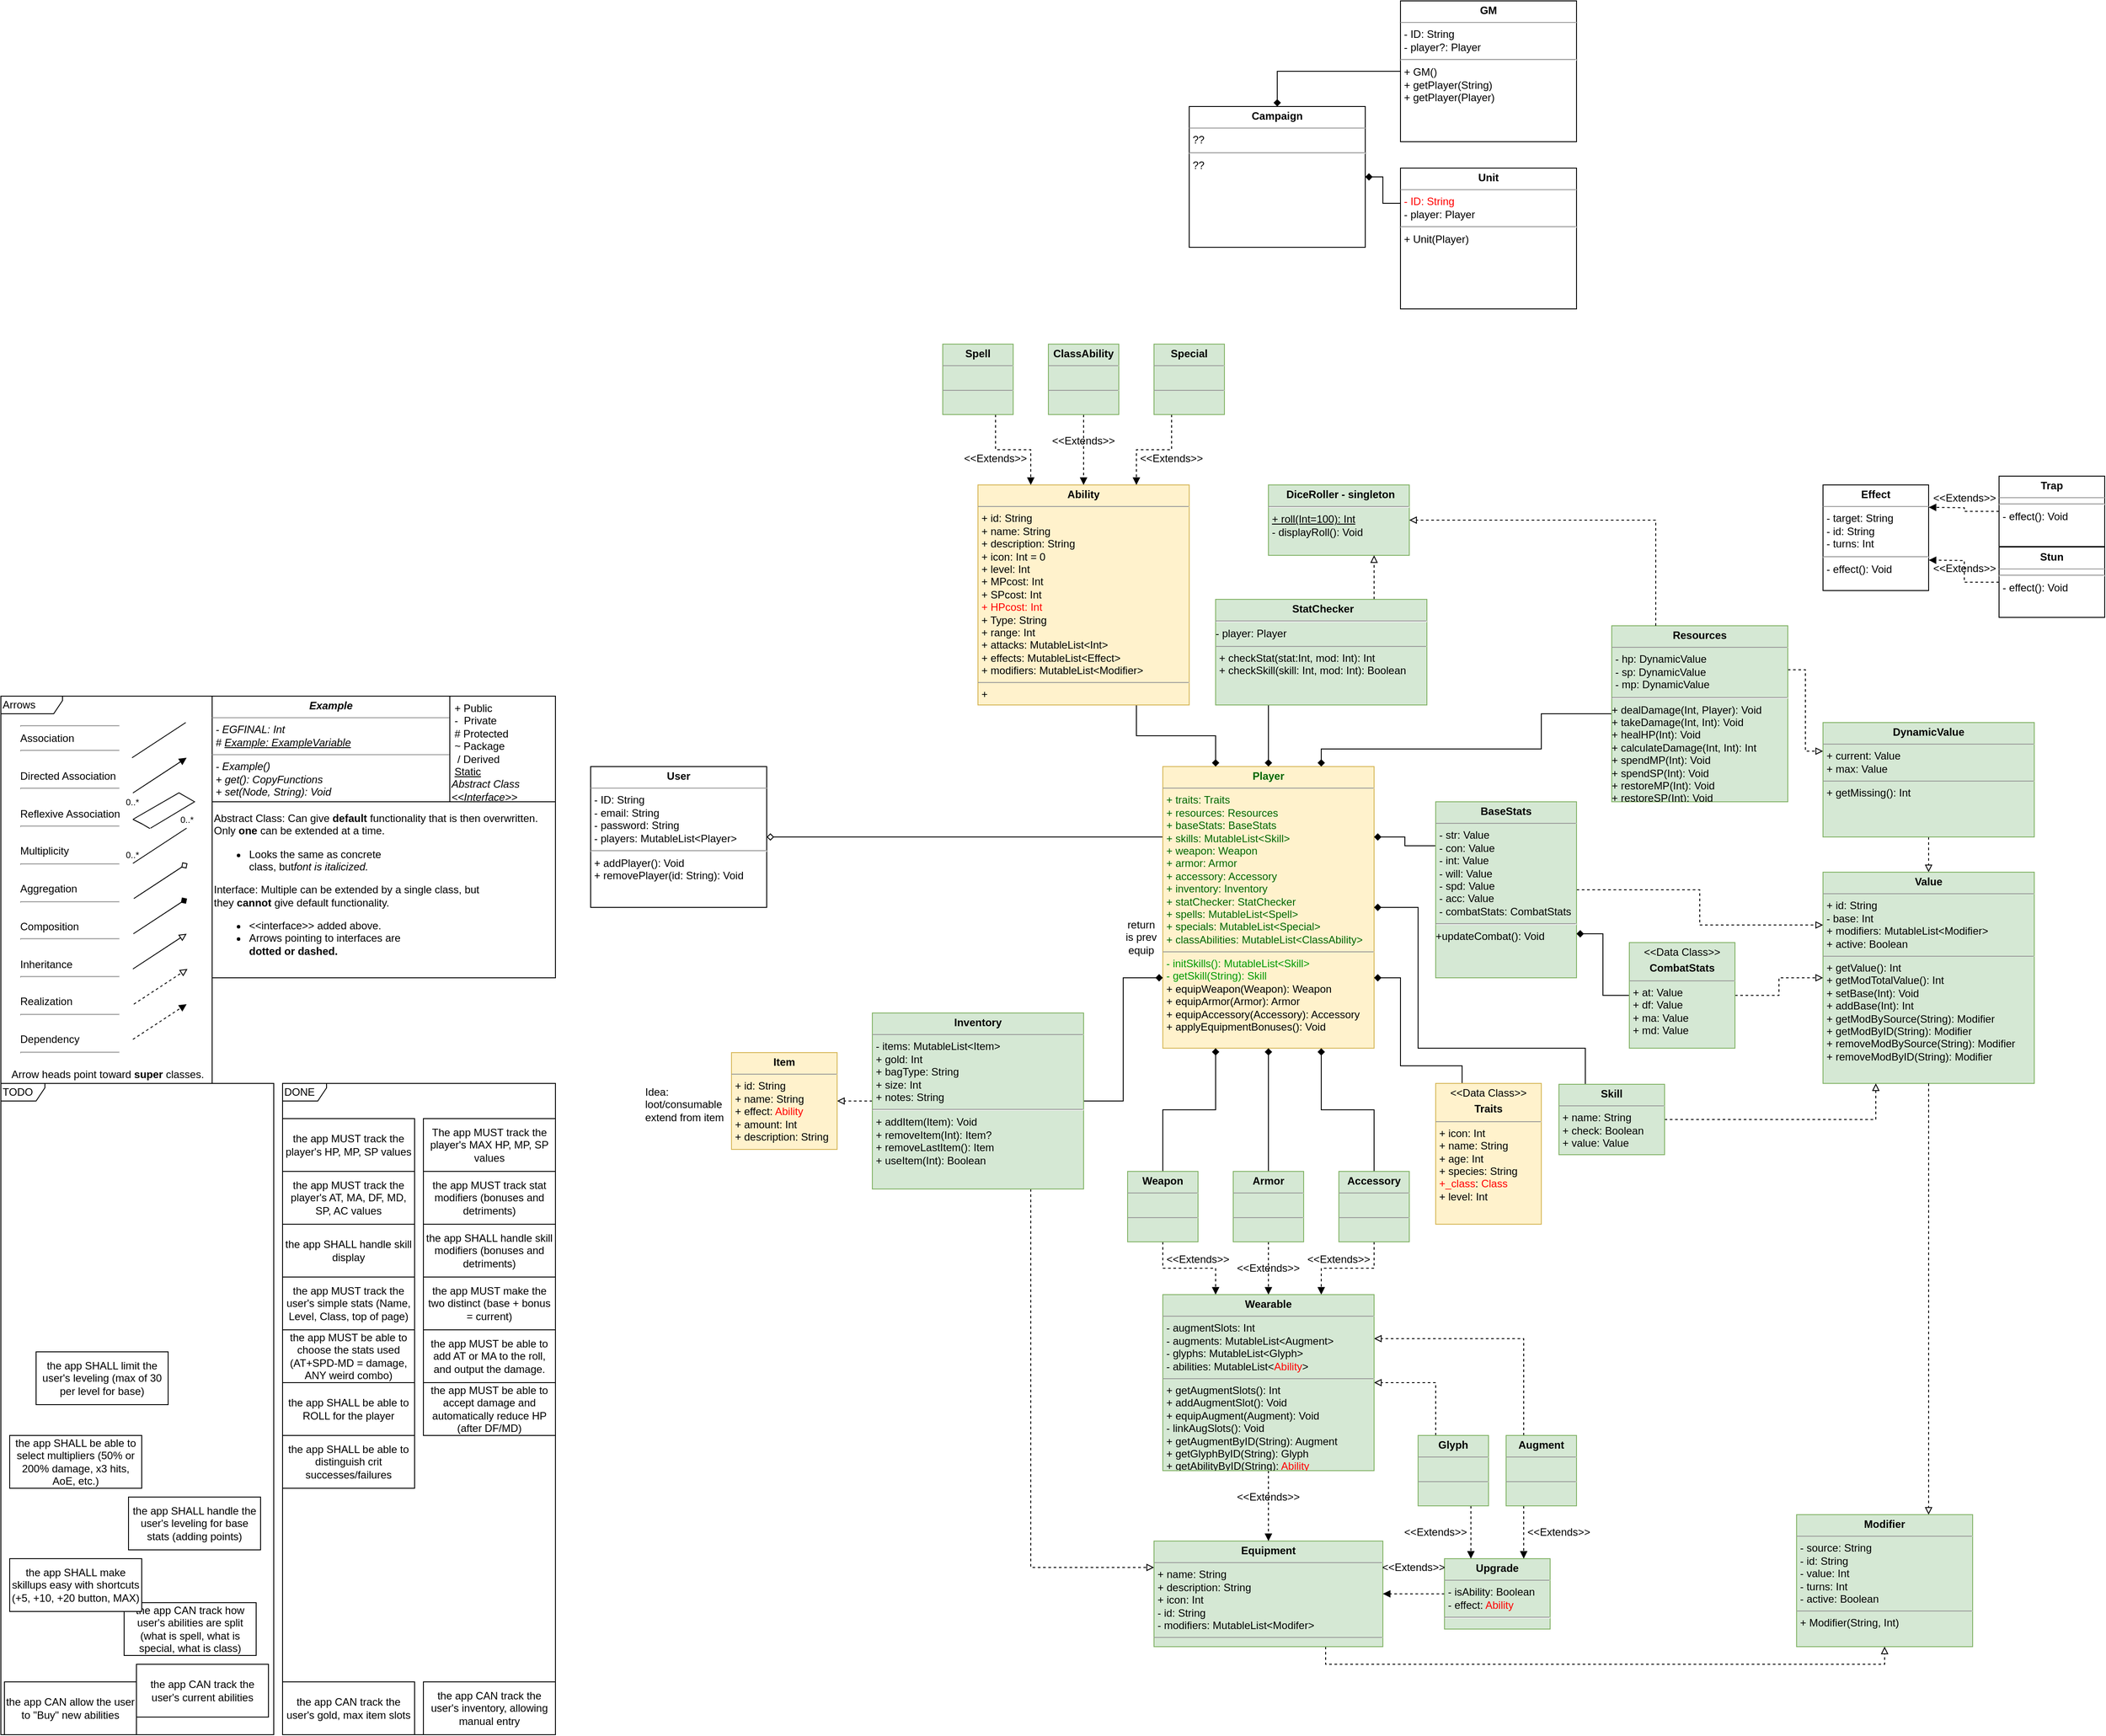 <mxfile version="11.1.4" type="device"><diagram name="Page-1" id="c4acf3e9-155e-7222-9cf6-157b1a14988f"><mxGraphModel dx="1716" dy="2008" grid="1" gridSize="10" guides="1" tooltips="1" connect="1" arrows="1" fold="1" page="1" pageScale="1" pageWidth="630" pageHeight="1200" background="#ffffff" math="0" shadow="0"><root><mxCell id="0"/><mxCell id="1" parent="0"/><mxCell id="7AB0BicbcdBPLFl_G0_m-46" value="&lt;div style=&quot;text-align: left&quot;&gt;&lt;span&gt;DONE&lt;/span&gt;&lt;/div&gt;" style="shape=umlFrame;whiteSpace=wrap;html=1;align=left;width=50;height=20;" parent="1" vertex="1"><mxGeometry x="-310" y="440" width="310" height="740" as="geometry"/></mxCell><mxCell id="7AB0BicbcdBPLFl_G0_m-45" value="&lt;div style=&quot;text-align: left&quot;&gt;&lt;span&gt;TODO&lt;/span&gt;&lt;/div&gt;" style="shape=umlFrame;whiteSpace=wrap;html=1;align=left;width=50;height=20;" parent="1" vertex="1"><mxGeometry x="-630" y="440" width="310" height="740" as="geometry"/></mxCell><mxCell id="7AB0BicbcdBPLFl_G0_m-44" value="&lt;div style=&quot;text-align: left&quot;&gt;&lt;span&gt;Arrows&lt;/span&gt;&lt;/div&gt;" style="shape=umlFrame;whiteSpace=wrap;html=1;align=left;width=70;height=20;" parent="1" vertex="1"><mxGeometry x="-630" width="240" height="440" as="geometry"/></mxCell><mxCell id="o9JkcC0ptQIOMYptDYFR-6" value="Arrow heads point toward&lt;b&gt;&amp;nbsp;super &lt;/b&gt;classes.&lt;br&gt;" style="text;html=1;resizable=0;points=[];autosize=1;align=left;verticalAlign=top;spacingTop=-4;" parent="1" vertex="1"><mxGeometry x="-619.976" y="420" width="230" height="20" as="geometry"/></mxCell><mxCell id="o9JkcC0ptQIOMYptDYFR-7" value="&lt;p style=&quot;margin: 0px ; margin-top: 4px ; text-align: center&quot;&gt;&lt;b&gt;&lt;i&gt;Example&lt;/i&gt;&lt;/b&gt;&lt;br&gt;&lt;/p&gt;&lt;hr size=&quot;1&quot;&gt;&lt;p style=&quot;margin: 0px ; margin-left: 4px&quot;&gt;&lt;i&gt;- EGFINAL: Int&lt;br&gt;# &lt;u&gt;Example: ExampleVariable&lt;/u&gt;&lt;/i&gt;&lt;/p&gt;&lt;hr size=&quot;1&quot;&gt;&lt;p style=&quot;margin: 0px ; margin-left: 4px&quot;&gt;&lt;i&gt;- Example()&lt;/i&gt;&lt;/p&gt;&lt;p style=&quot;margin: 0px ; margin-left: 4px&quot;&gt;&lt;i&gt;+ get(): CopyFunctions&lt;/i&gt;&lt;/p&gt;&lt;p style=&quot;margin: 0px ; margin-left: 4px&quot;&gt;&lt;i&gt;+ set(Node, String): Void&lt;/i&gt;&lt;/p&gt;" style="verticalAlign=top;align=left;overflow=fill;fontSize=12;fontFamily=Helvetica;html=1;rounded=0;shadow=0;comic=0;labelBackgroundColor=none;strokeColor=#000000;strokeWidth=1;fillColor=#ffffff;" parent="1" vertex="1"><mxGeometry x="-390" width="270" height="120" as="geometry"/></mxCell><mxCell id="lOCnuwKgo0kJ_fiYQbX7-10" style="edgeStyle=orthogonalEdgeStyle;rounded=0;orthogonalLoop=1;jettySize=auto;html=1;exitX=0.5;exitY=1;exitDx=0;exitDy=0;entryX=0.5;entryY=0;entryDx=0;entryDy=0;dashed=1;endArrow=block;endFill=0;" parent="1" source="7AB0BicbcdBPLFl_G0_m-1" target="7AB0BicbcdBPLFl_G0_m-4" edge="1"><mxGeometry relative="1" as="geometry"/></mxCell><mxCell id="7AB0BicbcdBPLFl_G0_m-1" value="&lt;p style=&quot;margin: 0px ; margin-top: 4px ; text-align: center&quot;&gt;&lt;b&gt;DynamicValue&lt;/b&gt;&lt;/p&gt;&lt;hr size=&quot;1&quot;&gt;&lt;p style=&quot;margin: 0px ; margin-left: 4px&quot;&gt;&lt;span&gt;+ current: Value&lt;/span&gt;&lt;br&gt;&lt;/p&gt;&lt;p style=&quot;margin: 0px ; margin-left: 4px&quot;&gt;&lt;span&gt;+ max: Value&lt;br&gt;&lt;/span&gt;&lt;/p&gt;&lt;hr size=&quot;1&quot;&gt;&lt;p style=&quot;margin: 0px ; margin-left: 4px&quot;&gt;&lt;span&gt;+ getMissing(): Int&lt;/span&gt;&lt;br&gt;&lt;/p&gt;&lt;p style=&quot;margin: 0px ; margin-left: 4px&quot;&gt;&lt;br&gt;&lt;/p&gt;&lt;p style=&quot;margin: 0px ; margin-left: 4px&quot;&gt;&lt;br&gt;&lt;/p&gt;" style="verticalAlign=top;align=left;overflow=fill;fontSize=12;fontFamily=Helvetica;html=1;rounded=0;shadow=0;comic=0;labelBackgroundColor=none;strokeWidth=1;fillColor=#d5e8d4;strokeColor=#82b366;" parent="1" vertex="1"><mxGeometry x="1440" y="30" width="240" height="130" as="geometry"/></mxCell><mxCell id="7AB0BicbcdBPLFl_G0_m-4" value="&lt;p style=&quot;margin: 0px ; margin-top: 4px ; text-align: center&quot;&gt;&lt;b&gt;Value&lt;/b&gt;&lt;/p&gt;&lt;hr size=&quot;1&quot;&gt;&lt;p style=&quot;margin: 0px ; margin-left: 4px&quot;&gt;&lt;/p&gt;&lt;p style=&quot;margin: 0px 0px 0px 4px&quot;&gt;+ id: String&lt;/p&gt;&lt;p style=&quot;margin: 0px 0px 0px 4px&quot;&gt;- base: Int&lt;/p&gt;&lt;p style=&quot;margin: 0px 0px 0px 4px&quot;&gt;+ modifiers: MutableList&amp;lt;Modifier&amp;gt;&lt;br&gt;&lt;/p&gt;&lt;p style=&quot;margin: 0px 0px 0px 4px&quot;&gt;+ active: Boolean&lt;/p&gt;&lt;hr size=&quot;1&quot;&gt;&lt;p style=&quot;margin: 0px 0px 0px 4px&quot;&gt;&lt;span&gt;+ getValue(): Int&lt;/span&gt;&lt;/p&gt;&lt;p style=&quot;margin: 0px 0px 0px 4px&quot;&gt;&lt;span&gt;+ getModTotalValue(): Int&lt;/span&gt;&lt;br&gt;&lt;/p&gt;&lt;p style=&quot;margin: 0px 0px 0px 4px&quot;&gt;&lt;span&gt;+ setBase(Int): Void&lt;/span&gt;&lt;/p&gt;&lt;p style=&quot;margin: 0px 0px 0px 4px&quot;&gt;&lt;span&gt;+ addBase(Int): Int&lt;/span&gt;&lt;/p&gt;&lt;p style=&quot;margin: 0px 0px 0px 4px&quot;&gt;+ getModBySource(String): Modifier&lt;/p&gt;&lt;p style=&quot;margin: 0px 0px 0px 4px&quot;&gt;+ getModByID(String): Modifier&lt;/p&gt;&lt;p style=&quot;margin: 0px 0px 0px 4px&quot;&gt;+ removeModBySource(String): Modifier&lt;/p&gt;&lt;p style=&quot;margin: 0px 0px 0px 4px&quot;&gt;+ removeModByID(String): Modifier&lt;/p&gt;&lt;p style=&quot;margin: 0px ; margin-left: 4px&quot;&gt;&lt;br&gt;&lt;/p&gt;" style="verticalAlign=top;align=left;overflow=fill;fontSize=12;fontFamily=Helvetica;html=1;rounded=0;shadow=0;comic=0;labelBackgroundColor=none;strokeWidth=1;fillColor=#d5e8d4;strokeColor=#82b366;" parent="1" vertex="1"><mxGeometry x="1440" y="200" width="240" height="240" as="geometry"/></mxCell><mxCell id="7AB0BicbcdBPLFl_G0_m-5" value="&lt;p style=&quot;margin: 0px ; margin-top: 4px ; text-align: center&quot;&gt;&lt;b&gt;Modifier&lt;/b&gt;&lt;br&gt;&lt;/p&gt;&lt;hr size=&quot;1&quot;&gt;&lt;p style=&quot;margin: 0px ; margin-left: 4px&quot;&gt;- source: String&lt;/p&gt;&lt;p style=&quot;margin: 0px ; margin-left: 4px&quot;&gt;- id: String&lt;/p&gt;&lt;p style=&quot;margin: 0px ; margin-left: 4px&quot;&gt;- value: Int&lt;/p&gt;&lt;p style=&quot;margin: 0px ; margin-left: 4px&quot;&gt;- turns: Int&lt;/p&gt;&lt;p style=&quot;margin: 0px ; margin-left: 4px&quot;&gt;- active: Boolean&lt;/p&gt;&lt;hr size=&quot;1&quot;&gt;&lt;p style=&quot;margin: 0px ; margin-left: 4px&quot;&gt;&lt;span&gt;+ Modifier(String, Int)&lt;/span&gt;&lt;br&gt;&lt;/p&gt;&lt;p style=&quot;margin: 0px ; margin-left: 4px&quot;&gt;&lt;br&gt;&lt;/p&gt;&lt;p style=&quot;margin: 0px ; margin-left: 4px&quot;&gt;&lt;br&gt;&lt;/p&gt;" style="verticalAlign=top;align=left;overflow=fill;fontSize=12;fontFamily=Helvetica;html=1;rounded=0;shadow=0;comic=0;labelBackgroundColor=none;strokeColor=#82b366;strokeWidth=1;fillColor=#d5e8d4;" parent="1" vertex="1"><mxGeometry x="1410" y="930" width="200" height="150" as="geometry"/></mxCell><mxCell id="7AB0BicbcdBPLFl_G0_m-256" style="edgeStyle=orthogonalEdgeStyle;rounded=0;orthogonalLoop=1;jettySize=auto;html=1;exitX=0;exitY=0.25;exitDx=0;exitDy=0;entryX=1;entryY=0.5;entryDx=0;entryDy=0;endArrow=diamond;endFill=0;" parent="1" source="7AB0BicbcdBPLFl_G0_m-11" target="7AB0BicbcdBPLFl_G0_m-254" edge="1"><mxGeometry relative="1" as="geometry"/></mxCell><mxCell id="7AB0BicbcdBPLFl_G0_m-11" value="&lt;p style=&quot;margin: 0px ; margin-top: 4px ; text-align: center&quot;&gt;&lt;b&gt;&lt;font color=&quot;#006600&quot;&gt;Player&lt;/font&gt;&lt;/b&gt;&lt;/p&gt;&lt;hr size=&quot;1&quot;&gt;&lt;p style=&quot;margin: 0px ; margin-left: 4px&quot;&gt;&lt;font color=&quot;#006600&quot;&gt;+ traits: Traits&lt;/font&gt;&lt;/p&gt;&lt;p style=&quot;margin: 0px ; margin-left: 4px&quot;&gt;&lt;font color=&quot;#006600&quot;&gt;+ resources: Resources&lt;/font&gt;&lt;/p&gt;&lt;p style=&quot;margin: 0px ; margin-left: 4px&quot;&gt;&lt;font color=&quot;#006600&quot;&gt;+ baseStats: BaseStats&lt;/font&gt;&lt;/p&gt;&lt;p style=&quot;margin: 0px ; margin-left: 4px&quot;&gt;&lt;font color=&quot;#006600&quot;&gt;+ skills: MutableList&amp;lt;Skill&amp;gt;&lt;/font&gt;&lt;/p&gt;&lt;p style=&quot;margin: 0px ; margin-left: 4px&quot;&gt;&lt;font color=&quot;#006600&quot;&gt;+ weapon: Weapon&lt;/font&gt;&lt;/p&gt;&lt;p style=&quot;margin: 0px ; margin-left: 4px&quot;&gt;&lt;font color=&quot;#006600&quot;&gt;+ armor: Armor&lt;/font&gt;&lt;/p&gt;&lt;p style=&quot;margin: 0px ; margin-left: 4px&quot;&gt;&lt;font color=&quot;#006600&quot;&gt;+ accessory: Accessory&lt;br&gt;&lt;/font&gt;&lt;/p&gt;&lt;p style=&quot;margin: 0px ; margin-left: 4px&quot;&gt;&lt;font color=&quot;#006600&quot;&gt;+ inventory: Inventory&lt;/font&gt;&lt;/p&gt;&lt;p style=&quot;margin: 0px ; margin-left: 4px&quot;&gt;&lt;font color=&quot;#006600&quot;&gt;+ statChecker: StatChecker&lt;/font&gt;&lt;/p&gt;&lt;p style=&quot;margin: 0px ; margin-left: 4px&quot;&gt;&lt;font color=&quot;#006600&quot;&gt;+ spells: MutableList&amp;lt;Spell&amp;gt;&lt;/font&gt;&lt;/p&gt;&lt;p style=&quot;margin: 0px ; margin-left: 4px&quot;&gt;&lt;span style=&quot;color: rgb(0 , 102 , 0)&quot;&gt;+ specials: MutableList&amp;lt;Special&amp;gt;&lt;/span&gt;&lt;font color=&quot;#006600&quot;&gt;&lt;br&gt;&lt;/font&gt;&lt;/p&gt;&lt;p style=&quot;margin: 0px ; margin-left: 4px&quot;&gt;&lt;span style=&quot;color: rgb(0 , 102 , 0)&quot;&gt;+ classAbilities: MutableList&amp;lt;ClassAbility&amp;gt;&lt;/span&gt;&lt;span style=&quot;color: rgb(0 , 102 , 0)&quot;&gt;&lt;br&gt;&lt;/span&gt;&lt;/p&gt;&lt;hr size=&quot;1&quot;&gt;&lt;p style=&quot;margin: 0px ; margin-left: 4px&quot;&gt;&lt;font color=&quot;#009900&quot;&gt;- initSkills(): MutableList&amp;lt;Skill&amp;gt;&lt;/font&gt;&lt;/p&gt;&lt;p style=&quot;margin: 0px ; margin-left: 4px&quot;&gt;&lt;font color=&quot;#009900&quot;&gt;- getSkill(String): Skill&lt;/font&gt;&lt;/p&gt;&lt;p style=&quot;margin: 0px ; margin-left: 4px&quot;&gt;&lt;span&gt;+ equipWeapon(Weapon): Weapon&lt;/span&gt;&lt;br&gt;&lt;/p&gt;&lt;p style=&quot;margin: 0px ; margin-left: 4px&quot;&gt;&lt;span&gt;+ equipArmor(Armor): Armor&lt;/span&gt;&lt;/p&gt;&lt;p style=&quot;margin: 0px ; margin-left: 4px&quot;&gt;&lt;span&gt;+ equipAccessory(Accessory): Accessory&lt;/span&gt;&lt;/p&gt;&lt;p style=&quot;margin: 0px ; margin-left: 4px&quot;&gt;+ applyEquipmentBonuses(): Void&lt;/p&gt;&lt;p style=&quot;margin: 0px ; margin-left: 4px&quot;&gt;&lt;br&gt;&lt;/p&gt;" style="verticalAlign=top;align=left;overflow=fill;fontSize=12;fontFamily=Helvetica;html=1;rounded=0;shadow=0;comic=0;labelBackgroundColor=none;strokeWidth=1;fillColor=#fff2cc;strokeColor=#d6b656;" parent="1" vertex="1"><mxGeometry x="690" y="80" width="240" height="320" as="geometry"/></mxCell><mxCell id="7AB0BicbcdBPLFl_G0_m-13" style="rounded=0;orthogonalLoop=1;jettySize=auto;html=1;endArrow=none;endFill=0;" parent="1" edge="1"><mxGeometry relative="1" as="geometry"><mxPoint x="-481" y="70" as="sourcePoint"/><mxPoint x="-420" y="30" as="targetPoint"/></mxGeometry></mxCell><mxCell id="7AB0BicbcdBPLFl_G0_m-16" value="&lt;hr&gt;&lt;div style=&quot;text-align: left&quot;&gt;&lt;span&gt;Association&lt;/span&gt;&lt;br&gt;&lt;/div&gt;&lt;div style=&quot;text-align: left&quot;&gt;&lt;hr&gt;&lt;/div&gt;&lt;div style=&quot;text-align: left&quot;&gt;&lt;span&gt;&lt;br&gt;&lt;/span&gt;&lt;/div&gt;&lt;div style=&quot;text-align: left&quot;&gt;&lt;span&gt;Directed Association&lt;/span&gt;&lt;/div&gt;&lt;div style=&quot;text-align: left&quot;&gt;&lt;hr&gt;&lt;/div&gt;&lt;div style=&quot;text-align: left&quot;&gt;&lt;span&gt;&lt;br&gt;&lt;/span&gt;&lt;/div&gt;&lt;div style=&quot;text-align: left&quot;&gt;&lt;span&gt;Reflexive Association&lt;/span&gt;&lt;/div&gt;&lt;div style=&quot;text-align: left&quot;&gt;&lt;hr&gt;&lt;/div&gt;&lt;div style=&quot;text-align: left&quot;&gt;&lt;span&gt;&lt;br&gt;&lt;/span&gt;&lt;/div&gt;&lt;div style=&quot;text-align: left&quot;&gt;&lt;span&gt;Multiplicity&lt;/span&gt;&lt;/div&gt;&lt;div style=&quot;text-align: left&quot;&gt;&lt;hr&gt;&lt;/div&gt;&lt;div style=&quot;text-align: left&quot;&gt;&lt;span&gt;&lt;br&gt;&lt;/span&gt;&lt;/div&gt;&lt;div style=&quot;text-align: left&quot;&gt;&lt;span&gt;Aggregation&lt;/span&gt;&lt;/div&gt;&lt;div style=&quot;text-align: left&quot;&gt;&lt;hr&gt;&lt;/div&gt;&lt;div style=&quot;text-align: left&quot;&gt;&lt;span&gt;&lt;br&gt;&lt;/span&gt;&lt;/div&gt;&lt;div style=&quot;text-align: left&quot;&gt;&lt;span&gt;Composition&lt;/span&gt;&lt;/div&gt;&lt;div style=&quot;text-align: left&quot;&gt;&lt;hr&gt;&lt;/div&gt;&lt;div style=&quot;text-align: left&quot;&gt;&lt;span&gt;&lt;br&gt;&lt;/span&gt;&lt;/div&gt;&lt;div style=&quot;text-align: left&quot;&gt;&lt;span&gt;I&lt;/span&gt;&lt;span&gt;nheritance&lt;/span&gt;&lt;/div&gt;&lt;div style=&quot;text-align: left&quot;&gt;&lt;hr&gt;&lt;/div&gt;&lt;div style=&quot;text-align: left&quot;&gt;&lt;span&gt;&lt;br&gt;&lt;/span&gt;&lt;/div&gt;&lt;div style=&quot;text-align: left&quot;&gt;&lt;span&gt;Realization&lt;/span&gt;&lt;/div&gt;&lt;hr&gt;&lt;br&gt;Dependency&lt;br&gt;&lt;hr&gt;" style="text;html=1;strokeColor=none;fillColor=none;align=left;verticalAlign=top;whiteSpace=wrap;rounded=0;horizontal=1;" parent="1" vertex="1"><mxGeometry x="-610" y="20" width="120" height="380" as="geometry"/></mxCell><mxCell id="7AB0BicbcdBPLFl_G0_m-18" style="rounded=0;orthogonalLoop=1;jettySize=auto;html=1;endArrow=block;endFill=1;" parent="1" edge="1"><mxGeometry relative="1" as="geometry"><mxPoint x="-480" y="110" as="sourcePoint"/><mxPoint x="-419" y="70" as="targetPoint"/></mxGeometry></mxCell><mxCell id="7AB0BicbcdBPLFl_G0_m-19" style="rounded=0;orthogonalLoop=1;jettySize=auto;html=1;endArrow=none;endFill=0;edgeStyle=isometricEdgeStyle;" parent="1" edge="1"><mxGeometry relative="1" as="geometry"><mxPoint x="-480" y="140" as="sourcePoint"/><mxPoint x="-460" y="150" as="targetPoint"/><Array as="points"><mxPoint x="-410" y="120"/></Array></mxGeometry></mxCell><mxCell id="7AB0BicbcdBPLFl_G0_m-20" style="rounded=0;orthogonalLoop=1;jettySize=auto;html=1;endArrow=none;endFill=0;" parent="1" edge="1"><mxGeometry relative="1" as="geometry"><mxPoint x="-480" y="190" as="sourcePoint"/><mxPoint x="-419" y="150" as="targetPoint"/></mxGeometry></mxCell><mxCell id="7AB0BicbcdBPLFl_G0_m-21" style="rounded=0;orthogonalLoop=1;jettySize=auto;html=1;endArrow=diamond;endFill=0;" parent="1" edge="1"><mxGeometry relative="1" as="geometry"><mxPoint x="-479" y="230" as="sourcePoint"/><mxPoint x="-418" y="190" as="targetPoint"/></mxGeometry></mxCell><mxCell id="7AB0BicbcdBPLFl_G0_m-22" style="rounded=0;orthogonalLoop=1;jettySize=auto;html=1;endArrow=diamond;endFill=1;" parent="1" edge="1"><mxGeometry relative="1" as="geometry"><mxPoint x="-479.5" y="270" as="sourcePoint"/><mxPoint x="-418.5" y="230" as="targetPoint"/></mxGeometry></mxCell><mxCell id="7AB0BicbcdBPLFl_G0_m-23" style="rounded=0;orthogonalLoop=1;jettySize=auto;html=1;endArrow=block;endFill=0;" parent="1" edge="1"><mxGeometry relative="1" as="geometry"><mxPoint x="-480" y="310" as="sourcePoint"/><mxPoint x="-419" y="270" as="targetPoint"/></mxGeometry></mxCell><mxCell id="7AB0BicbcdBPLFl_G0_m-24" style="rounded=0;orthogonalLoop=1;jettySize=auto;html=1;endArrow=block;endFill=0;dashed=1;" parent="1" edge="1"><mxGeometry relative="1" as="geometry"><mxPoint x="-479" y="350" as="sourcePoint"/><mxPoint x="-418" y="310" as="targetPoint"/></mxGeometry></mxCell><mxCell id="7AB0BicbcdBPLFl_G0_m-27" style="rounded=0;orthogonalLoop=1;jettySize=auto;html=1;endArrow=none;endFill=0;edgeStyle=isometricEdgeStyle;" parent="1" edge="1"><mxGeometry relative="1" as="geometry"><mxPoint x="-480" y="140" as="sourcePoint"/><mxPoint x="-460" y="150" as="targetPoint"/><Array as="points"/></mxGeometry></mxCell><mxCell id="7AB0BicbcdBPLFl_G0_m-28" value="&lt;font style=&quot;font-size: 10px&quot;&gt;0..*&lt;/font&gt;" style="text;html=1;resizable=0;points=[];autosize=1;align=left;verticalAlign=top;spacingTop=-4;" parent="1" vertex="1"><mxGeometry x="-490" y="170" width="30" height="20" as="geometry"/></mxCell><mxCell id="7AB0BicbcdBPLFl_G0_m-30" value="&lt;font style=&quot;font-size: 10px&quot;&gt;0..*&lt;/font&gt;" style="text;html=1;resizable=0;points=[];autosize=1;align=left;verticalAlign=top;spacingTop=-4;" parent="1" vertex="1"><mxGeometry x="-490" y="110" width="30" height="20" as="geometry"/></mxCell><mxCell id="7AB0BicbcdBPLFl_G0_m-32" value="&lt;div style=&quot;text-align: right&quot;&gt;&lt;span style=&quot;font-size: 10px&quot;&gt;0..*&lt;/span&gt;&lt;/div&gt;" style="text;html=1;resizable=0;points=[];autosize=1;align=right;verticalAlign=top;spacingTop=-4;" parent="1" vertex="1"><mxGeometry x="-440" y="130" width="30" height="20" as="geometry"/></mxCell><mxCell id="7AB0BicbcdBPLFl_G0_m-37" value="&amp;nbsp;+ Public&lt;br&gt;&amp;nbsp;- &amp;nbsp;Private&lt;br&gt;&amp;nbsp;# Protected&lt;br&gt;&amp;nbsp;~ Package&lt;br&gt;&amp;nbsp; / Derived&amp;nbsp;&lt;br&gt;&amp;nbsp;&lt;u&gt;Static&lt;br&gt;&lt;/u&gt;&lt;i&gt;Abstract Class&lt;br&gt;&amp;lt;&amp;lt;Interface&amp;gt;&amp;gt;&lt;/i&gt;&lt;br&gt;" style="rounded=0;whiteSpace=wrap;html=1;align=left;verticalAlign=top;" parent="1" vertex="1"><mxGeometry x="-120" width="120" height="120" as="geometry"/></mxCell><mxCell id="7AB0BicbcdBPLFl_G0_m-38" value="Abstract Class: Can give&amp;nbsp;&lt;b&gt;default&amp;nbsp;&lt;/b&gt;functionality that is then overwritten. Only&amp;nbsp;&lt;b&gt;one&amp;nbsp;&lt;/b&gt;can be extended at a time.&lt;ul&gt;&lt;li&gt;Looks the same as concrete&lt;br&gt;class, but&lt;i&gt;font is italicized.&lt;/i&gt;&lt;/li&gt;&lt;/ul&gt;Interface: Multiple can be extended&amp;nbsp;by a single class, but they&amp;nbsp;&lt;b&gt;cannot&amp;nbsp;&lt;/b&gt;give default functionality.&lt;br&gt;&lt;ul&gt;&lt;li&gt;&amp;lt;&amp;lt;interface&amp;gt;&amp;gt; added above.&lt;br&gt;&lt;/li&gt;&lt;li&gt;Arrows pointing to interfaces are&lt;br&gt;&lt;b&gt;dotted or dashed.&lt;/b&gt;&lt;/li&gt;&lt;/ul&gt;" style="rounded=0;whiteSpace=wrap;html=1;align=left;" parent="1" vertex="1"><mxGeometry x="-390" y="120" width="390" height="200" as="geometry"/></mxCell><mxCell id="7AB0BicbcdBPLFl_G0_m-47" value="&lt;div&gt;&lt;span&gt;the app CAN track the user's current abilities&lt;/span&gt;&lt;br&gt;&lt;/div&gt;" style="text;html=1;strokeColor=#000000;fillColor=#ffffff;align=center;verticalAlign=middle;whiteSpace=wrap;rounded=0;" parent="1" vertex="1"><mxGeometry x="-476" y="1100" width="150" height="60" as="geometry"/></mxCell><mxCell id="7AB0BicbcdBPLFl_G0_m-63" value="&lt;div&gt;&lt;span&gt;the app CAN track the user's inventory, allowing manual entry&lt;/span&gt;&lt;/div&gt;" style="text;html=1;strokeColor=#000000;fillColor=#ffffff;align=center;verticalAlign=middle;whiteSpace=wrap;rounded=0;" parent="1" vertex="1"><mxGeometry x="-150" y="1120" width="150" height="60" as="geometry"/></mxCell><mxCell id="7AB0BicbcdBPLFl_G0_m-64" value="&lt;div&gt;&lt;span&gt;the app CAN track the user's gold, max item slots&lt;/span&gt;&lt;br&gt;&lt;/div&gt;" style="text;html=1;strokeColor=#000000;fillColor=#ffffff;align=center;verticalAlign=middle;whiteSpace=wrap;rounded=0;" parent="1" vertex="1"><mxGeometry x="-310" y="1120" width="150" height="60" as="geometry"/></mxCell><mxCell id="7AB0BicbcdBPLFl_G0_m-65" value="&lt;div&gt;&lt;span&gt;the app CAN track how user's abilities are split (what is spell, what is special, what is class)&lt;/span&gt;&lt;br&gt;&lt;/div&gt;" style="text;html=1;strokeColor=#000000;fillColor=#ffffff;align=center;verticalAlign=middle;whiteSpace=wrap;rounded=0;" parent="1" vertex="1"><mxGeometry x="-490" y="1030" width="150" height="60" as="geometry"/></mxCell><mxCell id="7AB0BicbcdBPLFl_G0_m-66" value="&lt;div&gt;&lt;span&gt;the app CAN allow the user to &quot;Buy&quot; new abilities&lt;/span&gt;&lt;br&gt;&lt;/div&gt;" style="text;html=1;strokeColor=#000000;fillColor=#ffffff;align=center;verticalAlign=middle;whiteSpace=wrap;rounded=0;" parent="1" vertex="1"><mxGeometry x="-626" y="1120" width="150" height="60" as="geometry"/></mxCell><mxCell id="7AB0BicbcdBPLFl_G0_m-71" value="&lt;div&gt;&lt;span&gt;the app SHALL handle skill modifiers (bonuses and detriments)&lt;/span&gt;&lt;/div&gt;" style="text;html=1;strokeColor=#000000;fillColor=#ffffff;align=center;verticalAlign=middle;whiteSpace=wrap;rounded=0;" parent="1" vertex="1"><mxGeometry x="-150" y="600" width="150" height="60" as="geometry"/></mxCell><mxCell id="7AB0BicbcdBPLFl_G0_m-73" value="&lt;div&gt;&lt;span&gt;the app SHALL handle skill display&lt;/span&gt;&lt;br&gt;&lt;/div&gt;" style="text;html=1;strokeColor=#000000;fillColor=#ffffff;align=center;verticalAlign=middle;whiteSpace=wrap;rounded=0;" parent="1" vertex="1"><mxGeometry x="-310" y="600" width="150" height="60" as="geometry"/></mxCell><mxCell id="7AB0BicbcdBPLFl_G0_m-78" value="&lt;div&gt;&lt;span&gt;the app SHALL limit the user's leveling (max of 30 per level for base)&lt;/span&gt;&lt;br&gt;&lt;/div&gt;" style="text;html=1;strokeColor=#000000;fillColor=#ffffff;align=center;verticalAlign=middle;whiteSpace=wrap;rounded=0;" parent="1" vertex="1"><mxGeometry x="-590" y="745" width="150" height="60" as="geometry"/></mxCell><mxCell id="7AB0BicbcdBPLFl_G0_m-79" value="&lt;div&gt;&lt;span&gt;the app SHALL make skillups easy with shortcuts (+5, +10, +20 button, MAX)&lt;/span&gt;&lt;/div&gt;" style="text;html=1;strokeColor=#000000;fillColor=#ffffff;align=center;verticalAlign=middle;whiteSpace=wrap;rounded=0;" parent="1" vertex="1"><mxGeometry x="-620" y="980" width="150" height="60" as="geometry"/></mxCell><mxCell id="7AB0BicbcdBPLFl_G0_m-80" value="&lt;div&gt;&lt;span&gt;the app SHALL handle the user's leveling for base stats (adding points)&lt;/span&gt;&lt;/div&gt;" style="text;html=1;strokeColor=#000000;fillColor=#ffffff;align=center;verticalAlign=middle;whiteSpace=wrap;rounded=0;" parent="1" vertex="1"><mxGeometry x="-485" y="910" width="150" height="60" as="geometry"/></mxCell><mxCell id="7AB0BicbcdBPLFl_G0_m-81" value="&lt;div&gt;&lt;span&gt;the app MUST track the user's simple stats (Name, Level, Class, top of page)&lt;/span&gt;&lt;/div&gt;" style="text;html=1;strokeColor=#000000;fillColor=#ffffff;align=center;verticalAlign=middle;whiteSpace=wrap;rounded=0;" parent="1" vertex="1"><mxGeometry x="-310" y="660" width="150" height="60" as="geometry"/></mxCell><mxCell id="7AB0BicbcdBPLFl_G0_m-83" value="&lt;div&gt;&lt;span&gt;the app SHALL be able to select multipliers (50% or 200% damage, x3 hits, AoE, etc.)&lt;/span&gt;&lt;br&gt;&lt;/div&gt;" style="text;html=1;strokeColor=#000000;fillColor=#ffffff;align=center;verticalAlign=middle;whiteSpace=wrap;rounded=0;" parent="1" vertex="1"><mxGeometry x="-620" y="840" width="150" height="60" as="geometry"/></mxCell><mxCell id="7AB0BicbcdBPLFl_G0_m-84" value="&lt;div&gt;&lt;span&gt;the app MUST track the player's AT, MA, DF, MD, SP, AC values&lt;/span&gt;&lt;br&gt;&lt;/div&gt;" style="text;html=1;strokeColor=#000000;fillColor=#ffffff;align=center;verticalAlign=middle;whiteSpace=wrap;rounded=0;direction=west;" parent="1" vertex="1"><mxGeometry x="-310" y="540" width="150" height="60" as="geometry"/></mxCell><mxCell id="7AB0BicbcdBPLFl_G0_m-85" value="&lt;div&gt;&lt;span&gt;The app MUST track the player's MAX HP, MP, SP values&lt;/span&gt;&lt;/div&gt;" style="text;html=1;strokeColor=#000000;fillColor=#ffffff;align=center;verticalAlign=middle;whiteSpace=wrap;rounded=0;" parent="1" vertex="1"><mxGeometry x="-150" y="480" width="150" height="60" as="geometry"/></mxCell><mxCell id="7AB0BicbcdBPLFl_G0_m-86" value="&lt;div&gt;the app MUST track the player's HP, MP, SP values&lt;/div&gt;" style="html=1;align=center;verticalAlign=middle;whiteSpace=wrap;rounded=0;" parent="1" vertex="1"><mxGeometry x="-310" y="480" width="150" height="60" as="geometry"/></mxCell><mxCell id="7AB0BicbcdBPLFl_G0_m-87" value="&lt;div&gt;&lt;span&gt;the app MUST track stat modifiers (bonuses and detriments)&lt;/span&gt;&lt;/div&gt;" style="text;html=1;strokeColor=#000000;fillColor=#ffffff;align=center;verticalAlign=middle;whiteSpace=wrap;rounded=0;" parent="1" vertex="1"><mxGeometry x="-150" y="540" width="150" height="60" as="geometry"/></mxCell><mxCell id="7AB0BicbcdBPLFl_G0_m-88" value="&lt;div&gt;&lt;span&gt;the app MUST make the two distinct (base + bonus = current)&lt;/span&gt;&lt;/div&gt;" style="text;html=1;strokeColor=#000000;fillColor=#ffffff;align=center;verticalAlign=middle;whiteSpace=wrap;rounded=0;" parent="1" vertex="1"><mxGeometry x="-150" y="660" width="150" height="60" as="geometry"/></mxCell><mxCell id="7AB0BicbcdBPLFl_G0_m-89" value="&lt;div&gt;&lt;span&gt;the app SHALL be able to distinguish crit successes/failures&lt;/span&gt;&lt;br&gt;&lt;/div&gt;" style="text;html=1;strokeColor=#000000;fillColor=#ffffff;align=center;verticalAlign=middle;whiteSpace=wrap;rounded=0;" parent="1" vertex="1"><mxGeometry x="-310" y="840" width="150" height="60" as="geometry"/></mxCell><mxCell id="7AB0BicbcdBPLFl_G0_m-90" value="&lt;div&gt;&lt;span&gt;the app SHALL be able to ROLL for the player&lt;/span&gt;&lt;/div&gt;" style="text;html=1;strokeColor=#000000;fillColor=#ffffff;align=center;verticalAlign=middle;whiteSpace=wrap;rounded=0;" parent="1" vertex="1"><mxGeometry x="-310" y="780" width="150" height="60" as="geometry"/></mxCell><mxCell id="7AB0BicbcdBPLFl_G0_m-95" value="the app MUST be able to choose the stats used (AT+SPD-MD = damage, ANY weird combo)&lt;br&gt;" style="text;html=1;strokeColor=#000000;fillColor=#ffffff;align=center;verticalAlign=middle;whiteSpace=wrap;rounded=0;" parent="1" vertex="1"><mxGeometry x="-310" y="720" width="150" height="60" as="geometry"/></mxCell><mxCell id="7AB0BicbcdBPLFl_G0_m-96" value="&lt;div&gt;&lt;span&gt;the app MUST be able to accept damage and automatically reduce HP (after DF/MD)&lt;/span&gt;&lt;/div&gt;" style="text;html=1;strokeColor=#000000;fillColor=#ffffff;align=center;verticalAlign=middle;whiteSpace=wrap;rounded=0;" parent="1" vertex="1"><mxGeometry x="-150" y="780" width="150" height="60" as="geometry"/></mxCell><mxCell id="7AB0BicbcdBPLFl_G0_m-97" value="&lt;div&gt;&lt;span&gt;the app MUST be able to add AT or MA to the roll, and output the damage.&lt;/span&gt;&lt;/div&gt;" style="text;html=1;strokeColor=#000000;fillColor=#ffffff;align=center;verticalAlign=middle;whiteSpace=wrap;rounded=0;" parent="1" vertex="1"><mxGeometry x="-150" y="720" width="150" height="60" as="geometry"/></mxCell><mxCell id="lOCnuwKgo0kJ_fiYQbX7-7" style="edgeStyle=orthogonalEdgeStyle;rounded=0;orthogonalLoop=1;jettySize=auto;html=1;exitX=1;exitY=0.25;exitDx=0;exitDy=0;entryX=0;entryY=0.25;entryDx=0;entryDy=0;dashed=1;endArrow=block;endFill=0;" parent="1" source="7AB0BicbcdBPLFl_G0_m-102" target="7AB0BicbcdBPLFl_G0_m-1" edge="1"><mxGeometry relative="1" as="geometry"/></mxCell><mxCell id="lOCnuwKgo0kJ_fiYQbX7-15" style="edgeStyle=orthogonalEdgeStyle;rounded=0;orthogonalLoop=1;jettySize=auto;html=1;exitX=0;exitY=0.5;exitDx=0;exitDy=0;entryX=0.75;entryY=0;entryDx=0;entryDy=0;endArrow=diamond;endFill=1;" parent="1" source="7AB0BicbcdBPLFl_G0_m-102" target="7AB0BicbcdBPLFl_G0_m-11" edge="1"><mxGeometry relative="1" as="geometry"><Array as="points"><mxPoint x="1120" y="20"/><mxPoint x="1120" y="60"/><mxPoint x="870" y="60"/></Array></mxGeometry></mxCell><mxCell id="7AB0BicbcdBPLFl_G0_m-102" value="&lt;p style=&quot;margin: 0px ; margin-top: 4px ; text-align: center&quot;&gt;&lt;b&gt;Resources&lt;/b&gt;&lt;br&gt;&lt;/p&gt;&lt;hr size=&quot;1&quot;&gt;&lt;p style=&quot;margin: 0px ; margin-left: 4px&quot;&gt;- hp: DynamicValue&lt;/p&gt;&lt;p style=&quot;margin: 0px ; margin-left: 4px&quot;&gt;- sp: DynamicValue&lt;/p&gt;&lt;p style=&quot;margin: 0px ; margin-left: 4px&quot;&gt;- mp: DynamicValue&lt;/p&gt;&lt;hr&gt;+ dealDamage(Int, Player): Void&lt;br&gt;+ takeDamage(Int, Int): Void&lt;br&gt;+ healHP(Int): Void&lt;br&gt;+ calculateDamage(Int, Int): Int&lt;br&gt;+ spendMP(Int): Void&lt;br&gt;+ spendSP(Int): Void&lt;br&gt;+ restoreMP(Int): Void&lt;br&gt;+ restoreSP(Int): Void" style="verticalAlign=top;align=left;overflow=fill;fontSize=12;fontFamily=Helvetica;html=1;rounded=0;shadow=0;comic=0;labelBackgroundColor=none;strokeWidth=1;fillColor=#d5e8d4;strokeColor=#82b366;" parent="1" vertex="1"><mxGeometry x="1200" y="-80" width="200" height="200" as="geometry"/></mxCell><mxCell id="lOCnuwKgo0kJ_fiYQbX7-4" style="edgeStyle=orthogonalEdgeStyle;rounded=0;orthogonalLoop=1;jettySize=auto;html=1;exitX=1;exitY=0.5;exitDx=0;exitDy=0;entryX=0.25;entryY=1;entryDx=0;entryDy=0;dashed=1;endArrow=block;endFill=0;" parent="1" source="7AB0BicbcdBPLFl_G0_m-103" target="7AB0BicbcdBPLFl_G0_m-4" edge="1"><mxGeometry relative="1" as="geometry"/></mxCell><mxCell id="lOCnuwKgo0kJ_fiYQbX7-20" style="edgeStyle=orthogonalEdgeStyle;rounded=0;orthogonalLoop=1;jettySize=auto;html=1;exitX=0.25;exitY=0;exitDx=0;exitDy=0;entryX=1;entryY=0.5;entryDx=0;entryDy=0;endArrow=diamond;endFill=1;" parent="1" source="7AB0BicbcdBPLFl_G0_m-103" target="7AB0BicbcdBPLFl_G0_m-11" edge="1"><mxGeometry relative="1" as="geometry"><Array as="points"><mxPoint x="1170" y="400"/><mxPoint x="980" y="400"/><mxPoint x="980" y="240"/></Array></mxGeometry></mxCell><mxCell id="7AB0BicbcdBPLFl_G0_m-103" value="&lt;p style=&quot;margin: 0px ; margin-top: 4px ; text-align: center&quot;&gt;&lt;b&gt;Skill&lt;/b&gt;&lt;br&gt;&lt;/p&gt;&lt;hr size=&quot;1&quot;&gt;&lt;p style=&quot;margin: 0px ; margin-left: 4px&quot;&gt;+ name: String&lt;/p&gt;&lt;p style=&quot;margin: 0px ; margin-left: 4px&quot;&gt;&lt;span&gt;+ check: Boolean&lt;/span&gt;&lt;/p&gt;&lt;p style=&quot;margin: 0px ; margin-left: 4px&quot;&gt;&lt;span&gt;+ value: Value&lt;/span&gt;&lt;/p&gt;&lt;p style=&quot;margin: 0px ; margin-left: 4px&quot;&gt;&lt;br&gt;&lt;/p&gt;" style="verticalAlign=top;align=left;overflow=fill;fontSize=12;fontFamily=Helvetica;html=1;rounded=0;shadow=0;comic=0;labelBackgroundColor=none;strokeColor=#82b366;strokeWidth=1;fillColor=#d5e8d4;" parent="1" vertex="1"><mxGeometry x="1140" y="441" width="120" height="80" as="geometry"/></mxCell><mxCell id="lOCnuwKgo0kJ_fiYQbX7-21" style="edgeStyle=orthogonalEdgeStyle;rounded=0;orthogonalLoop=1;jettySize=auto;html=1;exitX=0.25;exitY=0;exitDx=0;exitDy=0;entryX=1;entryY=0.75;entryDx=0;entryDy=0;endArrow=diamond;endFill=1;" parent="1" source="7AB0BicbcdBPLFl_G0_m-112" target="7AB0BicbcdBPLFl_G0_m-11" edge="1"><mxGeometry relative="1" as="geometry"><Array as="points"><mxPoint x="1030" y="420"/><mxPoint x="960" y="420"/><mxPoint x="960" y="320"/></Array></mxGeometry></mxCell><mxCell id="7AB0BicbcdBPLFl_G0_m-112" value="&lt;p style=&quot;margin: 0px ; margin-top: 4px ; text-align: center&quot;&gt;&amp;lt;&amp;lt;Data Class&amp;gt;&amp;gt;&lt;/p&gt;&lt;p style=&quot;margin: 0px ; margin-top: 4px ; text-align: center&quot;&gt;&lt;b&gt;Traits&lt;/b&gt;&lt;/p&gt;&lt;hr size=&quot;1&quot;&gt;&lt;p style=&quot;margin: 0px ; margin-left: 4px&quot;&gt;+ icon: Int&lt;/p&gt;&lt;p style=&quot;margin: 0px ; margin-left: 4px&quot;&gt;+ name: String&lt;/p&gt;&lt;p style=&quot;margin: 0px ; margin-left: 4px&quot;&gt;+ age: Int&lt;/p&gt;&lt;p style=&quot;margin: 0px ; margin-left: 4px&quot;&gt;+ species: String&lt;/p&gt;&lt;p style=&quot;margin: 0px ; margin-left: 4px&quot;&gt;&lt;font color=&quot;#ff0000&quot;&gt;+_class&lt;/font&gt;: &lt;font color=&quot;#ff0000&quot;&gt;Class&lt;/font&gt;&lt;/p&gt;&lt;p style=&quot;margin: 0px ; margin-left: 4px&quot;&gt;+ level: Int&lt;/p&gt;&lt;p style=&quot;margin: 0px ; margin-left: 4px&quot;&gt;&lt;br&gt;&lt;/p&gt;" style="verticalAlign=top;align=left;overflow=fill;fontSize=12;fontFamily=Helvetica;html=1;rounded=0;shadow=0;comic=0;labelBackgroundColor=none;strokeWidth=1;fillColor=#fff2cc;strokeColor=#d6b656;" parent="1" vertex="1"><mxGeometry x="1000" y="440" width="120" height="160" as="geometry"/></mxCell><mxCell id="7AB0BicbcdBPLFl_G0_m-223" style="edgeStyle=orthogonalEdgeStyle;rounded=0;orthogonalLoop=1;jettySize=auto;html=1;exitX=0.5;exitY=1;exitDx=0;exitDy=0;entryX=0.25;entryY=0;entryDx=0;entryDy=0;dashed=1;endArrow=block;endFill=1;" parent="1" source="7AB0BicbcdBPLFl_G0_m-124" target="7AB0BicbcdBPLFl_G0_m-215" edge="1"><mxGeometry relative="1" as="geometry"/></mxCell><mxCell id="7AB0BicbcdBPLFl_G0_m-227" style="edgeStyle=orthogonalEdgeStyle;rounded=0;orthogonalLoop=1;jettySize=auto;html=1;exitX=0.5;exitY=0;exitDx=0;exitDy=0;entryX=0.25;entryY=1;entryDx=0;entryDy=0;endArrow=diamond;endFill=1;" parent="1" source="7AB0BicbcdBPLFl_G0_m-124" target="7AB0BicbcdBPLFl_G0_m-11" edge="1"><mxGeometry relative="1" as="geometry"/></mxCell><mxCell id="7AB0BicbcdBPLFl_G0_m-124" value="&lt;p style=&quot;margin: 0px ; margin-top: 4px ; text-align: center&quot;&gt;&lt;b&gt;Weapon&lt;/b&gt;&lt;br&gt;&lt;/p&gt;&lt;hr size=&quot;1&quot;&gt;&lt;p style=&quot;margin: 0px ; margin-left: 4px&quot;&gt;&lt;br&gt;&lt;/p&gt;&lt;hr size=&quot;1&quot;&gt;&lt;p style=&quot;margin: 0px ; margin-left: 4px&quot;&gt;&lt;br&gt;&lt;/p&gt;&lt;p style=&quot;margin: 0px ; margin-left: 4px&quot;&gt;&lt;br&gt;&lt;/p&gt;&lt;p style=&quot;margin: 0px ; margin-left: 4px&quot;&gt;&lt;br&gt;&lt;/p&gt;" style="verticalAlign=top;align=left;overflow=fill;fontSize=12;fontFamily=Helvetica;html=1;rounded=0;shadow=0;comic=0;labelBackgroundColor=none;strokeColor=#82b366;strokeWidth=1;fillColor=#d5e8d4;" parent="1" vertex="1"><mxGeometry x="650" y="540" width="80" height="80" as="geometry"/></mxCell><mxCell id="7AB0BicbcdBPLFl_G0_m-126" style="rounded=0;orthogonalLoop=1;jettySize=auto;html=1;endArrow=block;endFill=1;dashed=1;" parent="1" edge="1"><mxGeometry relative="1" as="geometry"><mxPoint x="-480" y="390" as="sourcePoint"/><mxPoint x="-419.0" y="350" as="targetPoint"/></mxGeometry></mxCell><mxCell id="7AB0BicbcdBPLFl_G0_m-128" value="&amp;lt;&amp;lt;Extends&amp;gt;&amp;gt;" style="text;html=1;strokeColor=none;fillColor=none;align=center;verticalAlign=middle;whiteSpace=wrap;rounded=0;" parent="1" vertex="1"><mxGeometry x="850" y="630" width="80" height="20" as="geometry"/></mxCell><mxCell id="7AB0BicbcdBPLFl_G0_m-221" style="edgeStyle=orthogonalEdgeStyle;rounded=0;orthogonalLoop=1;jettySize=auto;html=1;exitX=0.5;exitY=1;exitDx=0;exitDy=0;entryX=0.5;entryY=0;entryDx=0;entryDy=0;dashed=1;endArrow=block;endFill=1;" parent="1" source="7AB0BicbcdBPLFl_G0_m-131" target="7AB0BicbcdBPLFl_G0_m-215" edge="1"><mxGeometry relative="1" as="geometry"/></mxCell><mxCell id="7AB0BicbcdBPLFl_G0_m-226" style="edgeStyle=orthogonalEdgeStyle;rounded=0;orthogonalLoop=1;jettySize=auto;html=1;exitX=0.5;exitY=0;exitDx=0;exitDy=0;entryX=0.5;entryY=1;entryDx=0;entryDy=0;endArrow=diamond;endFill=1;" parent="1" source="7AB0BicbcdBPLFl_G0_m-131" target="7AB0BicbcdBPLFl_G0_m-11" edge="1"><mxGeometry relative="1" as="geometry"/></mxCell><mxCell id="7AB0BicbcdBPLFl_G0_m-131" value="&lt;p style=&quot;margin: 0px ; margin-top: 4px ; text-align: center&quot;&gt;&lt;b&gt;Armor&lt;/b&gt;&lt;br&gt;&lt;/p&gt;&lt;hr size=&quot;1&quot;&gt;&lt;p style=&quot;margin: 0px ; margin-left: 4px&quot;&gt;&lt;br&gt;&lt;/p&gt;&lt;hr size=&quot;1&quot;&gt;&lt;p style=&quot;margin: 0px ; margin-left: 4px&quot;&gt;&lt;br&gt;&lt;/p&gt;&lt;p style=&quot;margin: 0px ; margin-left: 4px&quot;&gt;&lt;br&gt;&lt;/p&gt;&lt;p style=&quot;margin: 0px ; margin-left: 4px&quot;&gt;&lt;br&gt;&lt;/p&gt;" style="verticalAlign=top;align=left;overflow=fill;fontSize=12;fontFamily=Helvetica;html=1;rounded=0;shadow=0;comic=0;labelBackgroundColor=none;strokeColor=#82b366;strokeWidth=1;fillColor=#d5e8d4;" parent="1" vertex="1"><mxGeometry x="770" y="540" width="80" height="80" as="geometry"/></mxCell><mxCell id="7AB0BicbcdBPLFl_G0_m-222" style="edgeStyle=orthogonalEdgeStyle;rounded=0;orthogonalLoop=1;jettySize=auto;html=1;exitX=0.5;exitY=1;exitDx=0;exitDy=0;entryX=0.75;entryY=0;entryDx=0;entryDy=0;dashed=1;endArrow=block;endFill=1;" parent="1" source="7AB0BicbcdBPLFl_G0_m-132" target="7AB0BicbcdBPLFl_G0_m-215" edge="1"><mxGeometry relative="1" as="geometry"><Array as="points"><mxPoint x="930" y="650"/><mxPoint x="870" y="650"/></Array></mxGeometry></mxCell><mxCell id="7AB0BicbcdBPLFl_G0_m-225" style="edgeStyle=orthogonalEdgeStyle;rounded=0;orthogonalLoop=1;jettySize=auto;html=1;exitX=0.5;exitY=0;exitDx=0;exitDy=0;entryX=0.75;entryY=1;entryDx=0;entryDy=0;endArrow=diamond;endFill=1;" parent="1" source="7AB0BicbcdBPLFl_G0_m-132" target="7AB0BicbcdBPLFl_G0_m-11" edge="1"><mxGeometry relative="1" as="geometry"/></mxCell><mxCell id="7AB0BicbcdBPLFl_G0_m-132" value="&lt;p style=&quot;margin: 0px ; margin-top: 4px ; text-align: center&quot;&gt;&lt;b&gt;Accessory&lt;/b&gt;&lt;br&gt;&lt;/p&gt;&lt;hr size=&quot;1&quot;&gt;&lt;p style=&quot;margin: 0px ; margin-left: 4px&quot;&gt;&lt;br&gt;&lt;/p&gt;&lt;hr size=&quot;1&quot;&gt;&lt;p style=&quot;margin: 0px ; margin-left: 4px&quot;&gt;&lt;br&gt;&lt;/p&gt;&lt;p style=&quot;margin: 0px ; margin-left: 4px&quot;&gt;&lt;br&gt;&lt;/p&gt;&lt;p style=&quot;margin: 0px ; margin-left: 4px&quot;&gt;&lt;br&gt;&lt;/p&gt;" style="verticalAlign=top;align=left;overflow=fill;fontSize=12;fontFamily=Helvetica;html=1;rounded=0;shadow=0;comic=0;labelBackgroundColor=none;strokeColor=#82b366;strokeWidth=1;fillColor=#d5e8d4;" parent="1" vertex="1"><mxGeometry x="890" y="540" width="80" height="80" as="geometry"/></mxCell><mxCell id="7AB0BicbcdBPLFl_G0_m-143" value="&amp;lt;&amp;lt;Extends&amp;gt;&amp;gt;" style="text;html=1;strokeColor=none;fillColor=none;align=center;verticalAlign=middle;whiteSpace=wrap;rounded=0;" parent="1" vertex="1"><mxGeometry x="690" y="630" width="80" height="20" as="geometry"/></mxCell><mxCell id="7AB0BicbcdBPLFl_G0_m-160" value="&amp;lt;&amp;lt;Extends&amp;gt;&amp;gt;" style="text;html=1;strokeColor=none;fillColor=none;align=center;verticalAlign=middle;whiteSpace=wrap;rounded=0;" parent="1" vertex="1"><mxGeometry x="770" y="640" width="80" height="20" as="geometry"/></mxCell><mxCell id="7AB0BicbcdBPLFl_G0_m-173" value="&amp;lt;&amp;lt;Extends&amp;gt;&amp;gt;" style="text;html=1;strokeColor=none;fillColor=none;align=center;verticalAlign=middle;whiteSpace=wrap;rounded=0;" parent="1" vertex="1"><mxGeometry x="960" y="940" width="80" height="20" as="geometry"/></mxCell><mxCell id="7AB0BicbcdBPLFl_G0_m-183" value="&lt;p style=&quot;margin: 0px ; margin-top: 4px ; text-align: center&quot;&gt;&lt;/p&gt;&lt;p style=&quot;text-align: center ; margin: 0px 0px 0px 4px&quot;&gt;&lt;b&gt;DiceRoller - singleton&lt;/b&gt;&lt;br&gt;&lt;/p&gt;&lt;hr&gt;&lt;p style=&quot;margin: 0px ; margin-left: 4px&quot;&gt;&lt;u&gt;+ roll(Int=100): Int&lt;/u&gt;&lt;/p&gt;&lt;p style=&quot;margin: 0px ; margin-left: 4px&quot;&gt;- displayRoll(): Void&lt;br&gt;&lt;/p&gt;" style="verticalAlign=top;align=left;overflow=fill;fontSize=12;fontFamily=Helvetica;html=1;rounded=0;shadow=0;comic=0;labelBackgroundColor=none;strokeColor=#82b366;strokeWidth=1;fillColor=#d5e8d4;" parent="1" vertex="1"><mxGeometry x="810" y="-240" width="160" height="80" as="geometry"/></mxCell><mxCell id="7AB0BicbcdBPLFl_G0_m-236" style="edgeStyle=orthogonalEdgeStyle;rounded=0;orthogonalLoop=1;jettySize=auto;html=1;exitX=0.25;exitY=0;exitDx=0;exitDy=0;entryX=1;entryY=0.5;entryDx=0;entryDy=0;endArrow=block;endFill=0;dashed=1;" parent="1" source="7AB0BicbcdBPLFl_G0_m-102" target="7AB0BicbcdBPLFl_G0_m-183" edge="1"><mxGeometry relative="1" as="geometry"/></mxCell><mxCell id="7AB0BicbcdBPLFl_G0_m-190" value="return&lt;br&gt;is prev&lt;br&gt;equip" style="text;html=1;resizable=0;points=[];autosize=1;align=center;verticalAlign=top;spacingTop=-4;" parent="1" vertex="1"><mxGeometry x="639.5" y="250" width="50" height="40" as="geometry"/></mxCell><mxCell id="7AB0BicbcdBPLFl_G0_m-200" style="edgeStyle=orthogonalEdgeStyle;rounded=0;orthogonalLoop=1;jettySize=auto;html=1;exitX=0;exitY=0.5;exitDx=0;exitDy=0;entryX=1;entryY=0.25;entryDx=0;entryDy=0;dashed=1;endArrow=block;endFill=1;" parent="1" source="7AB0BicbcdBPLFl_G0_m-196" edge="1"><mxGeometry relative="1" as="geometry"><mxPoint x="1560.088" y="-214.588" as="targetPoint"/></mxGeometry></mxCell><mxCell id="7AB0BicbcdBPLFl_G0_m-196" value="&lt;p style=&quot;margin: 0px ; margin-top: 4px ; text-align: center&quot;&gt;&lt;b&gt;Trap&lt;/b&gt;&lt;/p&gt;&lt;hr size=&quot;1&quot;&gt;&lt;hr&gt;&lt;p style=&quot;margin: 0px ; margin-left: 4px&quot;&gt;- effect(): Void&lt;br&gt;&lt;/p&gt;&lt;p style=&quot;margin: 0px ; margin-left: 4px&quot;&gt;&lt;br&gt;&lt;/p&gt;&lt;p style=&quot;margin: 0px ; margin-left: 4px&quot;&gt;&lt;br&gt;&lt;/p&gt;&lt;p style=&quot;margin: 0px ; margin-left: 4px&quot;&gt;&lt;br&gt;&lt;/p&gt;" style="verticalAlign=top;align=left;overflow=fill;fontSize=12;fontFamily=Helvetica;html=1;rounded=0;shadow=0;comic=0;labelBackgroundColor=none;strokeColor=#000000;strokeWidth=1;fillColor=#ffffff;" parent="1" vertex="1"><mxGeometry x="1640" y="-250" width="120" height="80" as="geometry"/></mxCell><mxCell id="7AB0BicbcdBPLFl_G0_m-199" style="edgeStyle=orthogonalEdgeStyle;rounded=0;orthogonalLoop=1;jettySize=auto;html=1;exitX=0;exitY=0.5;exitDx=0;exitDy=0;entryX=1;entryY=0.75;entryDx=0;entryDy=0;dashed=1;endArrow=block;endFill=1;" parent="1" source="7AB0BicbcdBPLFl_G0_m-197" edge="1"><mxGeometry relative="1" as="geometry"><mxPoint x="1560.088" y="-154.588" as="targetPoint"/></mxGeometry></mxCell><mxCell id="7AB0BicbcdBPLFl_G0_m-197" value="&lt;p style=&quot;margin: 0px ; margin-top: 4px ; text-align: center&quot;&gt;&lt;b&gt;Stun&lt;/b&gt;&lt;/p&gt;&lt;hr size=&quot;1&quot;&gt;&lt;hr&gt;&lt;p style=&quot;margin: 0px ; margin-left: 4px&quot;&gt;- effect(): Void&lt;br&gt;&lt;/p&gt;&lt;p style=&quot;margin: 0px ; margin-left: 4px&quot;&gt;&lt;br&gt;&lt;/p&gt;&lt;p style=&quot;margin: 0px ; margin-left: 4px&quot;&gt;&lt;br&gt;&lt;/p&gt;&lt;p style=&quot;margin: 0px ; margin-left: 4px&quot;&gt;&lt;br&gt;&lt;/p&gt;" style="verticalAlign=top;align=left;overflow=fill;fontSize=12;fontFamily=Helvetica;html=1;rounded=0;shadow=0;comic=0;labelBackgroundColor=none;strokeColor=#000000;strokeWidth=1;fillColor=#ffffff;" parent="1" vertex="1"><mxGeometry x="1640" y="-169.5" width="120" height="80" as="geometry"/></mxCell><mxCell id="7AB0BicbcdBPLFl_G0_m-201" value="&amp;lt;&amp;lt;Extends&amp;gt;&amp;gt;" style="text;html=1;strokeColor=none;fillColor=none;align=center;verticalAlign=middle;whiteSpace=wrap;rounded=0;" parent="1" vertex="1"><mxGeometry x="1560.5" y="-235" width="80" height="20" as="geometry"/></mxCell><mxCell id="7AB0BicbcdBPLFl_G0_m-202" value="&amp;lt;&amp;lt;Extends&amp;gt;&amp;gt;" style="text;html=1;strokeColor=none;fillColor=none;align=center;verticalAlign=middle;whiteSpace=wrap;rounded=0;" parent="1" vertex="1"><mxGeometry x="1560.5" y="-155" width="80" height="20" as="geometry"/></mxCell><mxCell id="7AB0BicbcdBPLFl_G0_m-280" style="edgeStyle=orthogonalEdgeStyle;rounded=0;orthogonalLoop=1;jettySize=auto;html=1;exitX=0.75;exitY=1;exitDx=0;exitDy=0;entryX=0.5;entryY=1;entryDx=0;entryDy=0;endArrow=block;endFill=0;dashed=1;" parent="1" source="7AB0BicbcdBPLFl_G0_m-204" target="7AB0BicbcdBPLFl_G0_m-5" edge="1"><mxGeometry relative="1" as="geometry"/></mxCell><mxCell id="7AB0BicbcdBPLFl_G0_m-204" value="&lt;p style=&quot;margin: 0px ; margin-top: 4px ; text-align: center&quot;&gt;&lt;b&gt;Equipment&lt;/b&gt;&lt;br&gt;&lt;/p&gt;&lt;hr size=&quot;1&quot;&gt;&lt;p style=&quot;margin: 0px ; margin-left: 4px&quot;&gt;+ name: String&lt;/p&gt;&lt;p style=&quot;margin: 0px ; margin-left: 4px&quot;&gt;+ description: String&lt;/p&gt;&lt;p style=&quot;margin: 0px ; margin-left: 4px&quot;&gt;+ icon: Int&lt;/p&gt;&lt;p style=&quot;margin: 0px ; margin-left: 4px&quot;&gt;- id: String&lt;/p&gt;&lt;p style=&quot;margin: 0px ; margin-left: 4px&quot;&gt;- modifiers: MutableList&amp;lt;Modifer&amp;gt;&lt;/p&gt;&lt;hr size=&quot;1&quot;&gt;&lt;p style=&quot;margin: 0px ; margin-left: 4px&quot;&gt;&lt;br&gt;&lt;/p&gt;" style="verticalAlign=top;align=left;overflow=fill;fontSize=12;fontFamily=Helvetica;html=1;rounded=0;shadow=0;comic=0;labelBackgroundColor=none;strokeColor=#82b366;strokeWidth=1;fillColor=#d5e8d4;" parent="1" vertex="1"><mxGeometry x="680" y="960" width="260" height="120" as="geometry"/></mxCell><mxCell id="7AB0BicbcdBPLFl_G0_m-206" style="edgeStyle=orthogonalEdgeStyle;rounded=0;orthogonalLoop=1;jettySize=auto;html=1;exitX=0;exitY=0.5;exitDx=0;exitDy=0;entryX=1;entryY=0.5;entryDx=0;entryDy=0;dashed=1;endArrow=block;endFill=1;" parent="1" source="7AB0BicbcdBPLFl_G0_m-205" target="7AB0BicbcdBPLFl_G0_m-204" edge="1"><mxGeometry relative="1" as="geometry"/></mxCell><mxCell id="7AB0BicbcdBPLFl_G0_m-205" value="&lt;p style=&quot;margin: 0px ; margin-top: 4px ; text-align: center&quot;&gt;&lt;b&gt;Upgrade&lt;/b&gt;&lt;br&gt;&lt;/p&gt;&lt;hr size=&quot;1&quot;&gt;&lt;p style=&quot;margin: 0px ; margin-left: 4px&quot;&gt;- isAbility: Boolean&lt;br&gt;&lt;/p&gt;&lt;p style=&quot;margin: 0px ; margin-left: 4px&quot;&gt;- effect: &lt;font color=&quot;#ff0000&quot;&gt;Ability&lt;/font&gt;&lt;/p&gt;&lt;hr&gt;" style="verticalAlign=top;align=left;overflow=fill;fontSize=12;fontFamily=Helvetica;html=1;rounded=0;shadow=0;comic=0;labelBackgroundColor=none;strokeColor=#82b366;strokeWidth=1;fillColor=#d5e8d4;" parent="1" vertex="1"><mxGeometry x="1010" y="980" width="120" height="80" as="geometry"/></mxCell><mxCell id="7AB0BicbcdBPLFl_G0_m-210" style="edgeStyle=orthogonalEdgeStyle;rounded=0;orthogonalLoop=1;jettySize=auto;html=1;exitX=0.25;exitY=1;exitDx=0;exitDy=0;entryX=0.75;entryY=0;entryDx=0;entryDy=0;dashed=1;endArrow=block;endFill=1;" parent="1" source="7AB0BicbcdBPLFl_G0_m-207" target="7AB0BicbcdBPLFl_G0_m-205" edge="1"><mxGeometry relative="1" as="geometry"/></mxCell><mxCell id="7AB0BicbcdBPLFl_G0_m-220" style="edgeStyle=orthogonalEdgeStyle;rounded=0;orthogonalLoop=1;jettySize=auto;html=1;exitX=0.25;exitY=0;exitDx=0;exitDy=0;entryX=1;entryY=0.25;entryDx=0;entryDy=0;dashed=1;endArrow=block;endFill=0;" parent="1" source="7AB0BicbcdBPLFl_G0_m-207" target="7AB0BicbcdBPLFl_G0_m-215" edge="1"><mxGeometry relative="1" as="geometry"/></mxCell><mxCell id="7AB0BicbcdBPLFl_G0_m-207" value="&lt;p style=&quot;margin: 0px ; margin-top: 4px ; text-align: center&quot;&gt;&lt;b&gt;Augment&lt;/b&gt;&lt;br&gt;&lt;/p&gt;&lt;hr size=&quot;1&quot;&gt;&lt;p style=&quot;margin: 0px ; margin-left: 4px&quot;&gt;&lt;br&gt;&lt;/p&gt;&lt;hr size=&quot;1&quot;&gt;&lt;p style=&quot;margin: 0px ; margin-left: 4px&quot;&gt;&lt;br&gt;&lt;/p&gt;&lt;p style=&quot;margin: 0px ; margin-left: 4px&quot;&gt;&lt;br&gt;&lt;/p&gt;&lt;p style=&quot;margin: 0px ; margin-left: 4px&quot;&gt;&lt;br&gt;&lt;/p&gt;" style="verticalAlign=top;align=left;overflow=fill;fontSize=12;fontFamily=Helvetica;html=1;rounded=0;shadow=0;comic=0;labelBackgroundColor=none;strokeColor=#82b366;strokeWidth=1;fillColor=#d5e8d4;" parent="1" vertex="1"><mxGeometry x="1080" y="840" width="80" height="80" as="geometry"/></mxCell><mxCell id="7AB0BicbcdBPLFl_G0_m-209" style="edgeStyle=orthogonalEdgeStyle;rounded=0;orthogonalLoop=1;jettySize=auto;html=1;exitX=0.75;exitY=1;exitDx=0;exitDy=0;entryX=0.25;entryY=0;entryDx=0;entryDy=0;dashed=1;endArrow=block;endFill=1;" parent="1" source="7AB0BicbcdBPLFl_G0_m-208" target="7AB0BicbcdBPLFl_G0_m-205" edge="1"><mxGeometry relative="1" as="geometry"/></mxCell><mxCell id="7AB0BicbcdBPLFl_G0_m-219" style="edgeStyle=orthogonalEdgeStyle;rounded=0;orthogonalLoop=1;jettySize=auto;html=1;exitX=0.25;exitY=0;exitDx=0;exitDy=0;entryX=1;entryY=0.5;entryDx=0;entryDy=0;dashed=1;endArrow=block;endFill=0;" parent="1" source="7AB0BicbcdBPLFl_G0_m-208" target="7AB0BicbcdBPLFl_G0_m-215" edge="1"><mxGeometry relative="1" as="geometry"><Array as="points"><mxPoint x="1000" y="780"/></Array></mxGeometry></mxCell><mxCell id="7AB0BicbcdBPLFl_G0_m-208" value="&lt;p style=&quot;margin: 0px ; margin-top: 4px ; text-align: center&quot;&gt;&lt;b&gt;Glyph&lt;/b&gt;&lt;br&gt;&lt;/p&gt;&lt;hr size=&quot;1&quot;&gt;&lt;p style=&quot;margin: 0px ; margin-left: 4px&quot;&gt;&lt;br&gt;&lt;/p&gt;&lt;hr size=&quot;1&quot;&gt;&lt;p style=&quot;margin: 0px ; margin-left: 4px&quot;&gt;&lt;br&gt;&lt;/p&gt;&lt;p style=&quot;margin: 0px ; margin-left: 4px&quot;&gt;&lt;br&gt;&lt;/p&gt;&lt;p style=&quot;margin: 0px ; margin-left: 4px&quot;&gt;&lt;br&gt;&lt;/p&gt;" style="verticalAlign=top;align=left;overflow=fill;fontSize=12;fontFamily=Helvetica;html=1;rounded=0;shadow=0;comic=0;labelBackgroundColor=none;strokeColor=#82b366;strokeWidth=1;fillColor=#d5e8d4;" parent="1" vertex="1"><mxGeometry x="980" y="840" width="80" height="80" as="geometry"/></mxCell><mxCell id="7AB0BicbcdBPLFl_G0_m-211" value="&amp;lt;&amp;lt;Extends&amp;gt;&amp;gt;" style="text;html=1;strokeColor=none;fillColor=none;align=center;verticalAlign=middle;whiteSpace=wrap;rounded=0;" parent="1" vertex="1"><mxGeometry x="935" y="980" width="80" height="20" as="geometry"/></mxCell><mxCell id="7AB0BicbcdBPLFl_G0_m-212" value="&amp;lt;&amp;lt;Extends&amp;gt;&amp;gt;" style="text;html=1;strokeColor=none;fillColor=none;align=center;verticalAlign=middle;whiteSpace=wrap;rounded=0;" parent="1" vertex="1"><mxGeometry x="1100" y="940" width="80" height="20" as="geometry"/></mxCell><mxCell id="7AB0BicbcdBPLFl_G0_m-216" style="edgeStyle=orthogonalEdgeStyle;rounded=0;orthogonalLoop=1;jettySize=auto;html=1;exitX=0.5;exitY=1;exitDx=0;exitDy=0;entryX=0.5;entryY=0;entryDx=0;entryDy=0;dashed=1;endArrow=block;endFill=1;" parent="1" source="7AB0BicbcdBPLFl_G0_m-215" target="7AB0BicbcdBPLFl_G0_m-204" edge="1"><mxGeometry relative="1" as="geometry"/></mxCell><mxCell id="7AB0BicbcdBPLFl_G0_m-215" value="&lt;p style=&quot;margin: 0px ; margin-top: 4px ; text-align: center&quot;&gt;&lt;b&gt;Wearable&lt;/b&gt;&lt;br&gt;&lt;/p&gt;&lt;hr size=&quot;1&quot;&gt;&lt;p style=&quot;margin: 0px ; margin-left: 4px&quot;&gt;- augmentSlots: Int&lt;span&gt;&lt;br&gt;&lt;/span&gt;&lt;/p&gt;&lt;p style=&quot;margin: 0px ; margin-left: 4px&quot;&gt;&lt;span&gt;- augments: MutableList&amp;lt;Augment&amp;gt;&lt;/span&gt;&lt;br&gt;&lt;/p&gt;&lt;p style=&quot;margin: 0px ; margin-left: 4px&quot;&gt;&lt;span&gt;- glyphs: MutableList&amp;lt;Glyph&amp;gt;&lt;/span&gt;&lt;/p&gt;&lt;p style=&quot;margin: 0px ; margin-left: 4px&quot;&gt;- abilities: MutableList&amp;lt;&lt;font color=&quot;#ff0000&quot;&gt;Ability&lt;/font&gt;&amp;gt;&lt;/p&gt;&lt;hr size=&quot;1&quot;&gt;&lt;p style=&quot;margin: 0px ; margin-left: 4px&quot;&gt;+ getAugmentSlots(): Int&lt;span&gt;&lt;br&gt;&lt;/span&gt;&lt;/p&gt;&lt;p style=&quot;margin: 0px ; margin-left: 4px&quot;&gt;+ addAugmentSlot(): Void&lt;/p&gt;&lt;p style=&quot;margin: 0px ; margin-left: 4px&quot;&gt;+ equipAugment(Augment): Void&lt;/p&gt;&lt;p style=&quot;margin: 0px ; margin-left: 4px&quot;&gt;- linkAugSlots(): Void&lt;/p&gt;&lt;p style=&quot;margin: 0px ; margin-left: 4px&quot;&gt;&lt;span&gt;+ getAugmentByID(String): Augment&lt;/span&gt;&lt;/p&gt;&lt;p style=&quot;margin: 0px ; margin-left: 4px&quot;&gt;+ getGlyphByID(String): Glyph&lt;/p&gt;&lt;p style=&quot;margin: 0px ; margin-left: 4px&quot;&gt;+ getAbilityByID(&lt;span&gt;String&lt;/span&gt;): &lt;font color=&quot;#ff0000&quot;&gt;Ability&lt;/font&gt;&lt;/p&gt;&lt;p style=&quot;margin: 0px ; margin-left: 4px&quot;&gt;&lt;br&gt;&lt;/p&gt;&lt;p style=&quot;margin: 0px ; margin-left: 4px&quot;&gt;&lt;br&gt;&lt;/p&gt;" style="verticalAlign=top;align=left;overflow=fill;fontSize=12;fontFamily=Helvetica;html=1;rounded=0;shadow=0;comic=0;labelBackgroundColor=none;strokeColor=#82b366;strokeWidth=1;fillColor=#d5e8d4;" parent="1" vertex="1"><mxGeometry x="690" y="680" width="240" height="200" as="geometry"/></mxCell><mxCell id="7AB0BicbcdBPLFl_G0_m-217" value="&amp;lt;&amp;lt;Extends&amp;gt;&amp;gt;" style="text;html=1;strokeColor=none;fillColor=none;align=center;verticalAlign=middle;whiteSpace=wrap;rounded=0;" parent="1" vertex="1"><mxGeometry x="770" y="900" width="80" height="20" as="geometry"/></mxCell><mxCell id="7AB0BicbcdBPLFl_G0_m-247" style="edgeStyle=orthogonalEdgeStyle;rounded=0;orthogonalLoop=1;jettySize=auto;html=1;exitX=0;exitY=0.5;exitDx=0;exitDy=0;entryX=1;entryY=0.5;entryDx=0;entryDy=0;dashed=1;endArrow=block;endFill=0;" parent="1" source="7AB0BicbcdBPLFl_G0_m-241" target="6DN8bM_KKK-gSqDNW5I0-15" edge="1"><mxGeometry relative="1" as="geometry"/></mxCell><mxCell id="7AB0BicbcdBPLFl_G0_m-248" style="edgeStyle=orthogonalEdgeStyle;rounded=0;orthogonalLoop=1;jettySize=auto;html=1;exitX=1;exitY=0.5;exitDx=0;exitDy=0;entryX=0;entryY=0.75;entryDx=0;entryDy=0;endArrow=diamond;endFill=1;" parent="1" source="7AB0BicbcdBPLFl_G0_m-241" target="7AB0BicbcdBPLFl_G0_m-11" edge="1"><mxGeometry relative="1" as="geometry"/></mxCell><mxCell id="7AB0BicbcdBPLFl_G0_m-249" style="edgeStyle=orthogonalEdgeStyle;rounded=0;orthogonalLoop=1;jettySize=auto;html=1;exitX=0.75;exitY=1;exitDx=0;exitDy=0;entryX=0;entryY=0.25;entryDx=0;entryDy=0;endArrow=block;endFill=0;dashed=1;" parent="1" source="7AB0BicbcdBPLFl_G0_m-241" target="7AB0BicbcdBPLFl_G0_m-204" edge="1"><mxGeometry relative="1" as="geometry"/></mxCell><mxCell id="7AB0BicbcdBPLFl_G0_m-241" value="&lt;p style=&quot;margin: 0px ; margin-top: 4px ; text-align: center&quot;&gt;&lt;b&gt;Inventory&lt;/b&gt;&lt;/p&gt;&lt;hr size=&quot;1&quot;&gt;&lt;p style=&quot;margin: 0px ; margin-left: 4px&quot;&gt;- items: MutableList&amp;lt;Item&amp;gt;&lt;/p&gt;&lt;p style=&quot;margin: 0px ; margin-left: 4px&quot;&gt;+ gold: Int&lt;/p&gt;&lt;p style=&quot;margin: 0px ; margin-left: 4px&quot;&gt;+ bagType: String&lt;br&gt;&lt;/p&gt;&lt;p style=&quot;margin: 0px ; margin-left: 4px&quot;&gt;+ size: Int&lt;/p&gt;&lt;p style=&quot;margin: 0px ; margin-left: 4px&quot;&gt;+ notes: String&lt;/p&gt;&lt;hr&gt;&lt;p style=&quot;margin: 0px ; margin-left: 4px&quot;&gt;+ addItem(Item): Void&lt;/p&gt;&lt;p style=&quot;margin: 0px ; margin-left: 4px&quot;&gt;+ removeItem(Int): Item?&lt;/p&gt;&lt;p style=&quot;margin: 0px ; margin-left: 4px&quot;&gt;+ removeLastItem(): Item&lt;/p&gt;&lt;p style=&quot;margin: 0px ; margin-left: 4px&quot;&gt;+ useItem(Int): Boolean&lt;/p&gt;&lt;p style=&quot;margin: 0px ; margin-left: 4px&quot;&gt;&lt;br&gt;&lt;/p&gt;" style="verticalAlign=top;align=left;overflow=fill;fontSize=12;fontFamily=Helvetica;html=1;rounded=0;shadow=0;comic=0;labelBackgroundColor=none;strokeColor=#82b366;strokeWidth=1;fillColor=#d5e8d4;" parent="1" vertex="1"><mxGeometry x="360" y="360" width="240" height="200" as="geometry"/></mxCell><mxCell id="7AB0BicbcdBPLFl_G0_m-261" style="edgeStyle=orthogonalEdgeStyle;rounded=0;orthogonalLoop=1;jettySize=auto;html=1;exitX=0.75;exitY=0;exitDx=0;exitDy=0;entryX=0.75;entryY=1;entryDx=0;entryDy=0;endArrow=block;endFill=0;dashed=1;" parent="1" source="7AB0BicbcdBPLFl_G0_m-251" target="7AB0BicbcdBPLFl_G0_m-183" edge="1"><mxGeometry relative="1" as="geometry"/></mxCell><mxCell id="7AB0BicbcdBPLFl_G0_m-278" style="edgeStyle=orthogonalEdgeStyle;rounded=0;orthogonalLoop=1;jettySize=auto;html=1;exitX=0.25;exitY=1;exitDx=0;exitDy=0;endArrow=diamond;endFill=1;" parent="1" source="7AB0BicbcdBPLFl_G0_m-251" target="7AB0BicbcdBPLFl_G0_m-11" edge="1"><mxGeometry relative="1" as="geometry"/></mxCell><mxCell id="7AB0BicbcdBPLFl_G0_m-251" value="&lt;p style=&quot;margin: 0px ; margin-top: 4px ; text-align: center&quot;&gt;&lt;/p&gt;&lt;p style=&quot;text-align: center ; margin: 0px 0px 0px 4px&quot;&gt;&lt;b&gt;StatChecker&lt;/b&gt;&lt;br&gt;&lt;/p&gt;&lt;hr&gt;- player: Player&amp;nbsp;&lt;br&gt;&lt;hr size=&quot;1&quot;&gt;&lt;p style=&quot;margin: 0px ; margin-left: 4px&quot;&gt;&lt;span&gt;+ checkStat(stat:Int, mod: Int): Int&lt;/span&gt;&lt;br&gt;&lt;/p&gt;&lt;p style=&quot;margin: 0px ; margin-left: 4px&quot;&gt;&lt;span&gt;+ checkSkill(skill: Int, mod: Int): Boolean&lt;/span&gt;&lt;/p&gt;" style="verticalAlign=top;align=left;overflow=fill;fontSize=12;fontFamily=Helvetica;html=1;rounded=0;shadow=0;comic=0;labelBackgroundColor=none;strokeColor=#82b366;strokeWidth=1;fillColor=#d5e8d4;" parent="1" vertex="1"><mxGeometry x="750" y="-110" width="240" height="120" as="geometry"/></mxCell><mxCell id="7AB0BicbcdBPLFl_G0_m-254" value="&lt;p style=&quot;margin: 0px ; margin-top: 4px ; text-align: center&quot;&gt;&lt;b&gt;User&lt;/b&gt;&lt;br&gt;&lt;/p&gt;&lt;hr size=&quot;1&quot;&gt;&lt;p style=&quot;margin: 0px ; margin-left: 4px&quot;&gt;- ID: String&lt;br&gt;&lt;/p&gt;&lt;p style=&quot;margin: 0px ; margin-left: 4px&quot;&gt;- email: String&lt;/p&gt;&lt;p style=&quot;margin: 0px ; margin-left: 4px&quot;&gt;- password: String&lt;/p&gt;&lt;p style=&quot;margin: 0px ; margin-left: 4px&quot;&gt;- players: MutableList&amp;lt;Player&amp;gt;&lt;/p&gt;&lt;hr&gt;&lt;p style=&quot;margin: 0px ; margin-left: 4px&quot;&gt;+ addPlayer(): Void&lt;/p&gt;&lt;p style=&quot;margin: 0px ; margin-left: 4px&quot;&gt;+ removePlayer(id: String): Void&lt;/p&gt;&lt;p style=&quot;margin: 0px ; margin-left: 4px&quot;&gt;&lt;br&gt;&lt;/p&gt;&lt;p style=&quot;margin: 0px ; margin-left: 4px&quot;&gt;&lt;br&gt;&lt;/p&gt;" style="verticalAlign=top;align=left;overflow=fill;fontSize=12;fontFamily=Helvetica;html=1;rounded=0;shadow=0;comic=0;labelBackgroundColor=none;strokeColor=#000000;strokeWidth=1;fillColor=#ffffff;" parent="1" vertex="1"><mxGeometry x="40" y="80" width="200" height="160" as="geometry"/></mxCell><mxCell id="7AB0BicbcdBPLFl_G0_m-262" value="&lt;p style=&quot;margin: 0px ; margin-top: 4px ; text-align: center&quot;&gt;&lt;b&gt;Campaign&lt;/b&gt;&lt;br&gt;&lt;/p&gt;&lt;hr size=&quot;1&quot;&gt;&lt;p style=&quot;margin: 0px ; margin-left: 4px&quot;&gt;??&lt;/p&gt;&lt;hr&gt;&lt;p style=&quot;margin: 0px ; margin-left: 4px&quot;&gt;??&lt;/p&gt;&lt;p style=&quot;margin: 0px ; margin-left: 4px&quot;&gt;&lt;br&gt;&lt;/p&gt;&lt;p style=&quot;margin: 0px ; margin-left: 4px&quot;&gt;&lt;br&gt;&lt;/p&gt;" style="verticalAlign=top;align=left;overflow=fill;fontSize=12;fontFamily=Helvetica;html=1;rounded=0;shadow=0;comic=0;labelBackgroundColor=none;strokeColor=#000000;strokeWidth=1;fillColor=#ffffff;" parent="1" vertex="1"><mxGeometry x="720" y="-670" width="200" height="160" as="geometry"/></mxCell><mxCell id="7AB0BicbcdBPLFl_G0_m-266" style="edgeStyle=orthogonalEdgeStyle;rounded=0;orthogonalLoop=1;jettySize=auto;html=1;exitX=0;exitY=0.25;exitDx=0;exitDy=0;entryX=1;entryY=0.5;entryDx=0;entryDy=0;endArrow=diamond;endFill=1;" parent="1" source="7AB0BicbcdBPLFl_G0_m-263" target="7AB0BicbcdBPLFl_G0_m-262" edge="1"><mxGeometry relative="1" as="geometry"/></mxCell><mxCell id="7AB0BicbcdBPLFl_G0_m-263" value="&lt;p style=&quot;margin: 0px ; margin-top: 4px ; text-align: center&quot;&gt;&lt;b&gt;Unit&lt;/b&gt;&lt;br&gt;&lt;/p&gt;&lt;hr size=&quot;1&quot;&gt;&lt;p style=&quot;margin: 0px ; margin-left: 4px&quot;&gt;&lt;span&gt;&lt;font color=&quot;#ff0000&quot;&gt;- ID: String&lt;/font&gt;&lt;/span&gt;&lt;/p&gt;&lt;p style=&quot;margin: 0px ; margin-left: 4px&quot;&gt;&lt;span&gt;- player: Player&lt;/span&gt;&lt;br&gt;&lt;/p&gt;&lt;hr&gt;&lt;p style=&quot;margin: 0px ; margin-left: 4px&quot;&gt;+ Unit(Player)&lt;/p&gt;&lt;p style=&quot;margin: 0px ; margin-left: 4px&quot;&gt;&lt;br&gt;&lt;/p&gt;&lt;p style=&quot;margin: 0px ; margin-left: 4px&quot;&gt;&lt;br&gt;&lt;/p&gt;" style="verticalAlign=top;align=left;overflow=fill;fontSize=12;fontFamily=Helvetica;html=1;rounded=0;shadow=0;comic=0;labelBackgroundColor=none;strokeColor=#000000;strokeWidth=1;fillColor=#ffffff;" parent="1" vertex="1"><mxGeometry x="960" y="-600" width="200" height="160" as="geometry"/></mxCell><mxCell id="7AB0BicbcdBPLFl_G0_m-265" style="edgeStyle=orthogonalEdgeStyle;rounded=0;orthogonalLoop=1;jettySize=auto;html=1;exitX=0;exitY=0.5;exitDx=0;exitDy=0;entryX=0.5;entryY=0;entryDx=0;entryDy=0;endArrow=diamond;endFill=1;" parent="1" source="7AB0BicbcdBPLFl_G0_m-264" target="7AB0BicbcdBPLFl_G0_m-262" edge="1"><mxGeometry relative="1" as="geometry"/></mxCell><mxCell id="7AB0BicbcdBPLFl_G0_m-264" value="&lt;p style=&quot;margin: 0px ; margin-top: 4px ; text-align: center&quot;&gt;&lt;b&gt;GM&lt;/b&gt;&lt;br&gt;&lt;/p&gt;&lt;hr size=&quot;1&quot;&gt;&lt;p style=&quot;margin: 0px ; margin-left: 4px&quot;&gt;- ID: String&lt;br&gt;&lt;/p&gt;&lt;p style=&quot;margin: 0px ; margin-left: 4px&quot;&gt;- player?: Player&lt;br&gt;&lt;/p&gt;&lt;hr&gt;&lt;p style=&quot;margin: 0px ; margin-left: 4px&quot;&gt;+ GM()&lt;/p&gt;&lt;p style=&quot;margin: 0px ; margin-left: 4px&quot;&gt;+ getPlayer(String)&lt;/p&gt;&lt;p style=&quot;margin: 0px ; margin-left: 4px&quot;&gt;+ getPlayer(Player)&lt;/p&gt;&lt;p style=&quot;margin: 0px ; margin-left: 4px&quot;&gt;&lt;br&gt;&lt;/p&gt;&lt;p style=&quot;margin: 0px ; margin-left: 4px&quot;&gt;&lt;br&gt;&lt;/p&gt;" style="verticalAlign=top;align=left;overflow=fill;fontSize=12;fontFamily=Helvetica;html=1;rounded=0;shadow=0;comic=0;labelBackgroundColor=none;strokeColor=#000000;strokeWidth=1;fillColor=#ffffff;" parent="1" vertex="1"><mxGeometry x="960" y="-790" width="200" height="160" as="geometry"/></mxCell><mxCell id="lOCnuwKgo0kJ_fiYQbX7-13" style="edgeStyle=orthogonalEdgeStyle;rounded=0;orthogonalLoop=1;jettySize=auto;html=1;exitX=1;exitY=0.5;exitDx=0;exitDy=0;entryX=0;entryY=0.25;entryDx=0;entryDy=0;dashed=1;endArrow=block;endFill=0;" parent="1" source="7AB0BicbcdBPLFl_G0_m-267" target="7AB0BicbcdBPLFl_G0_m-4" edge="1"><mxGeometry relative="1" as="geometry"/></mxCell><mxCell id="lOCnuwKgo0kJ_fiYQbX7-18" style="edgeStyle=orthogonalEdgeStyle;rounded=0;orthogonalLoop=1;jettySize=auto;html=1;exitX=0;exitY=0.25;exitDx=0;exitDy=0;entryX=1;entryY=0.25;entryDx=0;entryDy=0;endArrow=diamond;endFill=1;" parent="1" source="7AB0BicbcdBPLFl_G0_m-267" target="7AB0BicbcdBPLFl_G0_m-11" edge="1"><mxGeometry relative="1" as="geometry"/></mxCell><mxCell id="7AB0BicbcdBPLFl_G0_m-267" value="&lt;p style=&quot;margin: 0px ; margin-top: 4px ; text-align: center&quot;&gt;&lt;b&gt;BaseStats&lt;/b&gt;&lt;br&gt;&lt;/p&gt;&lt;hr size=&quot;1&quot;&gt;&lt;p style=&quot;margin: 0px ; margin-left: 4px&quot;&gt;&lt;span&gt;- str: Value&lt;/span&gt;&lt;br&gt;&lt;/p&gt;&lt;p style=&quot;margin: 0px ; margin-left: 4px&quot;&gt;- con: Value&lt;/p&gt;&lt;p style=&quot;margin: 0px ; margin-left: 4px&quot;&gt;- int: Value&lt;/p&gt;&lt;p style=&quot;margin: 0px ; margin-left: 4px&quot;&gt;- will: Value&lt;/p&gt;&lt;p style=&quot;margin: 0px ; margin-left: 4px&quot;&gt;- spd: Value&lt;/p&gt;&lt;p style=&quot;margin: 0px ; margin-left: 4px&quot;&gt;- acc: Value&lt;/p&gt;&lt;p style=&quot;margin: 0px ; margin-left: 4px&quot;&gt;- combatStats: CombatStats&lt;/p&gt;&lt;hr&gt;+updateCombat(): Void&lt;br&gt;" style="verticalAlign=top;align=left;overflow=fill;fontSize=12;fontFamily=Helvetica;html=1;rounded=0;shadow=0;comic=0;labelBackgroundColor=none;strokeWidth=1;fillColor=#d5e8d4;strokeColor=#82b366;" parent="1" vertex="1"><mxGeometry x="1000" y="120" width="160" height="200" as="geometry"/></mxCell><mxCell id="lOCnuwKgo0kJ_fiYQbX7-5" style="edgeStyle=orthogonalEdgeStyle;rounded=0;orthogonalLoop=1;jettySize=auto;html=1;exitX=1;exitY=0.5;exitDx=0;exitDy=0;entryX=0;entryY=0.5;entryDx=0;entryDy=0;dashed=1;endArrow=block;endFill=0;" parent="1" source="7AB0BicbcdBPLFl_G0_m-270" target="7AB0BicbcdBPLFl_G0_m-4" edge="1"><mxGeometry relative="1" as="geometry"/></mxCell><mxCell id="lOCnuwKgo0kJ_fiYQbX7-19" style="edgeStyle=orthogonalEdgeStyle;rounded=0;orthogonalLoop=1;jettySize=auto;html=1;exitX=0;exitY=0.5;exitDx=0;exitDy=0;entryX=1;entryY=0.75;entryDx=0;entryDy=0;endArrow=diamond;endFill=1;" parent="1" source="7AB0BicbcdBPLFl_G0_m-270" target="7AB0BicbcdBPLFl_G0_m-267" edge="1"><mxGeometry relative="1" as="geometry"/></mxCell><mxCell id="7AB0BicbcdBPLFl_G0_m-270" value="&lt;p style=&quot;margin: 0px ; margin-top: 4px ; text-align: center&quot;&gt;&amp;lt;&amp;lt;Data Class&amp;gt;&amp;gt;&lt;br&gt;&lt;/p&gt;&lt;p style=&quot;margin: 0px ; margin-top: 4px ; text-align: center&quot;&gt;&lt;b&gt;CombatStats&lt;/b&gt;&lt;br&gt;&lt;/p&gt;&lt;hr size=&quot;1&quot;&gt;&lt;p style=&quot;margin: 0px ; margin-left: 4px&quot;&gt;&lt;span&gt;+ at: Value&lt;/span&gt;&lt;br&gt;&lt;/p&gt;&lt;p style=&quot;margin: 0px ; margin-left: 4px&quot;&gt;+ df: Value&lt;/p&gt;&lt;p style=&quot;margin: 0px ; margin-left: 4px&quot;&gt;+ ma: Value&lt;/p&gt;&lt;p style=&quot;margin: 0px ; margin-left: 4px&quot;&gt;+ md: Value&lt;/p&gt;" style="verticalAlign=top;align=left;overflow=fill;fontSize=12;fontFamily=Helvetica;html=1;rounded=0;shadow=0;comic=0;labelBackgroundColor=none;strokeWidth=1;fillColor=#d5e8d4;strokeColor=#82b366;" parent="1" vertex="1"><mxGeometry x="1220" y="280" width="120" height="120" as="geometry"/></mxCell><mxCell id="lOCnuwKgo0kJ_fiYQbX7-9" style="edgeStyle=orthogonalEdgeStyle;rounded=0;orthogonalLoop=1;jettySize=auto;html=1;exitX=0.5;exitY=1;exitDx=0;exitDy=0;entryX=0.75;entryY=0;entryDx=0;entryDy=0;dashed=1;endArrow=block;endFill=0;" parent="1" source="7AB0BicbcdBPLFl_G0_m-4" target="7AB0BicbcdBPLFl_G0_m-5" edge="1"><mxGeometry relative="1" as="geometry"/></mxCell><mxCell id="6DN8bM_KKK-gSqDNW5I0-7" style="edgeStyle=orthogonalEdgeStyle;rounded=0;orthogonalLoop=1;jettySize=auto;html=1;exitX=0.75;exitY=1;exitDx=0;exitDy=0;entryX=0.25;entryY=0;entryDx=0;entryDy=0;endArrow=diamond;endFill=1;" parent="1" source="uDwX6I_Gtkv8-8DeWHws-2" target="7AB0BicbcdBPLFl_G0_m-11" edge="1"><mxGeometry relative="1" as="geometry"/></mxCell><mxCell id="uDwX6I_Gtkv8-8DeWHws-2" value="&lt;p style=&quot;margin: 0px ; margin-top: 4px ; text-align: center&quot;&gt;&lt;b&gt;Ability&lt;/b&gt;&lt;/p&gt;&lt;hr size=&quot;1&quot;&gt;&lt;p style=&quot;margin: 0px ; margin-left: 4px&quot;&gt;&lt;/p&gt;&lt;p style=&quot;margin: 0px 0px 0px 4px&quot;&gt;+ id: String&lt;/p&gt;&lt;p style=&quot;margin: 0px 0px 0px 4px&quot;&gt;+ name: String&lt;/p&gt;&lt;p style=&quot;margin: 0px 0px 0px 4px&quot;&gt;+ description: String&lt;/p&gt;&lt;p style=&quot;margin: 0px 0px 0px 4px&quot;&gt;+ icon: Int = 0&lt;/p&gt;&lt;p style=&quot;margin: 0px 0px 0px 4px&quot;&gt;+ level: Int&lt;/p&gt;&lt;p style=&quot;margin: 0px 0px 0px 4px&quot;&gt;+ MPcost: Int&lt;/p&gt;&lt;p style=&quot;margin: 0px 0px 0px 4px&quot;&gt;+ SPcost: Int&lt;/p&gt;&lt;p style=&quot;margin: 0px 0px 0px 4px&quot;&gt;&lt;font color=&quot;#ff0000&quot;&gt;+ HPcost: Int&lt;/font&gt;&lt;/p&gt;&lt;p style=&quot;margin: 0px 0px 0px 4px&quot;&gt;+ Type: String&lt;/p&gt;&lt;p style=&quot;margin: 0px 0px 0px 4px&quot;&gt;+ range: Int&lt;/p&gt;&lt;p style=&quot;margin: 0px 0px 0px 4px&quot;&gt;+ attacks: MutableList&amp;lt;Int&amp;gt;&lt;/p&gt;&lt;p style=&quot;margin: 0px 0px 0px 4px&quot;&gt;+ effects: MutableList&amp;lt;Effect&amp;gt;&lt;/p&gt;&lt;p style=&quot;margin: 0px 0px 0px 4px&quot;&gt;+ modifiers: MutableList&amp;lt;Modifier&amp;gt;&lt;br&gt;&lt;/p&gt;&lt;hr size=&quot;1&quot;&gt;&lt;p style=&quot;margin: 0px 0px 0px 4px&quot;&gt;&lt;span&gt;+&amp;nbsp;&lt;/span&gt;&lt;/p&gt;&lt;p style=&quot;margin: 0px ; margin-left: 4px&quot;&gt;&lt;br&gt;&lt;/p&gt;" style="verticalAlign=top;align=left;overflow=fill;fontSize=12;fontFamily=Helvetica;html=1;rounded=0;shadow=0;comic=0;labelBackgroundColor=none;strokeWidth=1;fillColor=#fff2cc;strokeColor=#d6b656;" parent="1" vertex="1"><mxGeometry x="480" y="-240" width="240" height="250" as="geometry"/></mxCell><mxCell id="uDwX6I_Gtkv8-8DeWHws-3" value="&lt;p style=&quot;margin: 0px ; margin-top: 4px ; text-align: center&quot;&gt;&lt;b&gt;Effect&lt;/b&gt;&lt;/p&gt;&lt;hr size=&quot;1&quot;&gt;&lt;p style=&quot;margin: 0px ; margin-left: 4px&quot;&gt;- target: String&lt;/p&gt;&lt;p style=&quot;margin: 0px ; margin-left: 4px&quot;&gt;- id: String&lt;/p&gt;&lt;p style=&quot;margin: 0px ; margin-left: 4px&quot;&gt;- turns: Int&lt;/p&gt;&lt;hr&gt;&lt;p style=&quot;margin: 0px ; margin-left: 4px&quot;&gt;- effect(): Void&lt;br&gt;&lt;/p&gt;" style="verticalAlign=top;align=left;overflow=fill;fontSize=12;fontFamily=Helvetica;html=1;rounded=0;shadow=0;comic=0;labelBackgroundColor=none;strokeColor=#000000;strokeWidth=1;fillColor=#ffffff;" parent="1" vertex="1"><mxGeometry x="1440" y="-240" width="120" height="120" as="geometry"/></mxCell><mxCell id="6DN8bM_KKK-gSqDNW5I0-8" style="edgeStyle=orthogonalEdgeStyle;rounded=0;orthogonalLoop=1;jettySize=auto;html=1;exitX=0.75;exitY=1;exitDx=0;exitDy=0;entryX=0.25;entryY=0;entryDx=0;entryDy=0;dashed=1;endArrow=block;endFill=1;" parent="1" source="6DN8bM_KKK-gSqDNW5I0-3" target="uDwX6I_Gtkv8-8DeWHws-2" edge="1"><mxGeometry relative="1" as="geometry"/></mxCell><mxCell id="6DN8bM_KKK-gSqDNW5I0-3" value="&lt;p style=&quot;margin: 0px ; margin-top: 4px ; text-align: center&quot;&gt;&lt;b&gt;Spell&lt;/b&gt;&lt;br&gt;&lt;/p&gt;&lt;hr size=&quot;1&quot;&gt;&lt;p style=&quot;margin: 0px ; margin-left: 4px&quot;&gt;&lt;br&gt;&lt;/p&gt;&lt;hr size=&quot;1&quot;&gt;&lt;p style=&quot;margin: 0px ; margin-left: 4px&quot;&gt;&lt;br&gt;&lt;/p&gt;&lt;p style=&quot;margin: 0px ; margin-left: 4px&quot;&gt;&lt;br&gt;&lt;/p&gt;&lt;p style=&quot;margin: 0px ; margin-left: 4px&quot;&gt;&lt;br&gt;&lt;/p&gt;" style="verticalAlign=top;align=left;overflow=fill;fontSize=12;fontFamily=Helvetica;html=1;rounded=0;shadow=0;comic=0;labelBackgroundColor=none;strokeColor=#82b366;strokeWidth=1;fillColor=#d5e8d4;" parent="1" vertex="1"><mxGeometry x="440" y="-400" width="80" height="80" as="geometry"/></mxCell><mxCell id="6DN8bM_KKK-gSqDNW5I0-9" style="edgeStyle=orthogonalEdgeStyle;rounded=0;orthogonalLoop=1;jettySize=auto;html=1;exitX=0.5;exitY=1;exitDx=0;exitDy=0;entryX=0.5;entryY=0;entryDx=0;entryDy=0;dashed=1;endArrow=block;endFill=1;" parent="1" source="6DN8bM_KKK-gSqDNW5I0-4" target="uDwX6I_Gtkv8-8DeWHws-2" edge="1"><mxGeometry relative="1" as="geometry"/></mxCell><mxCell id="6DN8bM_KKK-gSqDNW5I0-4" value="&lt;p style=&quot;margin: 0px ; margin-top: 4px ; text-align: center&quot;&gt;&lt;b&gt;ClassAbility&lt;/b&gt;&lt;/p&gt;&lt;hr size=&quot;1&quot;&gt;&lt;p style=&quot;margin: 0px ; margin-left: 4px&quot;&gt;&lt;br&gt;&lt;/p&gt;&lt;hr size=&quot;1&quot;&gt;&lt;p style=&quot;margin: 0px ; margin-left: 4px&quot;&gt;&lt;br&gt;&lt;/p&gt;&lt;p style=&quot;margin: 0px ; margin-left: 4px&quot;&gt;&lt;br&gt;&lt;/p&gt;&lt;p style=&quot;margin: 0px ; margin-left: 4px&quot;&gt;&lt;br&gt;&lt;/p&gt;" style="verticalAlign=top;align=left;overflow=fill;fontSize=12;fontFamily=Helvetica;html=1;rounded=0;shadow=0;comic=0;labelBackgroundColor=none;strokeColor=#82b366;strokeWidth=1;fillColor=#d5e8d4;" parent="1" vertex="1"><mxGeometry x="560" y="-400" width="80" height="80" as="geometry"/></mxCell><mxCell id="6DN8bM_KKK-gSqDNW5I0-10" style="edgeStyle=orthogonalEdgeStyle;rounded=0;orthogonalLoop=1;jettySize=auto;html=1;exitX=0.25;exitY=1;exitDx=0;exitDy=0;entryX=0.75;entryY=0;entryDx=0;entryDy=0;dashed=1;endArrow=block;endFill=1;" parent="1" source="6DN8bM_KKK-gSqDNW5I0-5" target="uDwX6I_Gtkv8-8DeWHws-2" edge="1"><mxGeometry relative="1" as="geometry"/></mxCell><mxCell id="6DN8bM_KKK-gSqDNW5I0-5" value="&lt;p style=&quot;margin: 0px ; margin-top: 4px ; text-align: center&quot;&gt;&lt;b&gt;Special&lt;/b&gt;&lt;br&gt;&lt;/p&gt;&lt;hr size=&quot;1&quot;&gt;&lt;p style=&quot;margin: 0px ; margin-left: 4px&quot;&gt;&lt;br&gt;&lt;/p&gt;&lt;hr size=&quot;1&quot;&gt;&lt;p style=&quot;margin: 0px ; margin-left: 4px&quot;&gt;&lt;br&gt;&lt;/p&gt;&lt;p style=&quot;margin: 0px ; margin-left: 4px&quot;&gt;&lt;br&gt;&lt;/p&gt;&lt;p style=&quot;margin: 0px ; margin-left: 4px&quot;&gt;&lt;br&gt;&lt;/p&gt;" style="verticalAlign=top;align=left;overflow=fill;fontSize=12;fontFamily=Helvetica;html=1;rounded=0;shadow=0;comic=0;labelBackgroundColor=none;strokeColor=#82b366;strokeWidth=1;fillColor=#d5e8d4;" parent="1" vertex="1"><mxGeometry x="680" y="-400" width="80" height="80" as="geometry"/></mxCell><mxCell id="6DN8bM_KKK-gSqDNW5I0-11" value="&amp;lt;&amp;lt;Extends&amp;gt;&amp;gt;" style="text;html=1;strokeColor=none;fillColor=none;align=center;verticalAlign=middle;whiteSpace=wrap;rounded=0;" parent="1" vertex="1"><mxGeometry x="660" y="-280" width="80" height="20" as="geometry"/></mxCell><mxCell id="6DN8bM_KKK-gSqDNW5I0-12" value="&amp;lt;&amp;lt;Extends&amp;gt;&amp;gt;" style="text;html=1;strokeColor=none;fillColor=none;align=center;verticalAlign=middle;whiteSpace=wrap;rounded=0;" parent="1" vertex="1"><mxGeometry x="460" y="-280" width="80" height="20" as="geometry"/></mxCell><mxCell id="6DN8bM_KKK-gSqDNW5I0-13" value="&amp;lt;&amp;lt;Extends&amp;gt;&amp;gt;" style="text;html=1;strokeColor=none;fillColor=none;align=center;verticalAlign=middle;whiteSpace=wrap;rounded=0;" parent="1" vertex="1"><mxGeometry x="560" y="-300" width="80" height="20" as="geometry"/></mxCell><mxCell id="6DN8bM_KKK-gSqDNW5I0-15" value="&lt;p style=&quot;margin: 0px ; margin-top: 4px ; text-align: center&quot;&gt;&lt;b&gt;Item&lt;/b&gt;&lt;br&gt;&lt;/p&gt;&lt;hr size=&quot;1&quot;&gt;&lt;p style=&quot;margin: 0px ; margin-left: 4px&quot;&gt;+ id: String&lt;/p&gt;&lt;p style=&quot;margin: 0px ; margin-left: 4px&quot;&gt;+ name: String&lt;/p&gt;&lt;p style=&quot;margin: 0px ; margin-left: 4px&quot;&gt;+ effect: &lt;font color=&quot;#ff0000&quot;&gt;Ability&lt;/font&gt;&lt;br&gt;&lt;/p&gt;&lt;p style=&quot;margin: 0px ; margin-left: 4px&quot;&gt;+ amount: Int&lt;/p&gt;&lt;p style=&quot;margin: 0px ; margin-left: 4px&quot;&gt;+ description: String&lt;/p&gt;&lt;p style=&quot;margin: 0px ; margin-left: 4px&quot;&gt;&lt;br&gt;&lt;/p&gt;" style="verticalAlign=top;align=left;overflow=fill;fontSize=12;fontFamily=Helvetica;html=1;rounded=0;shadow=0;comic=0;labelBackgroundColor=none;strokeColor=#d6b656;strokeWidth=1;fillColor=#fff2cc;" parent="1" vertex="1"><mxGeometry x="200" y="405" width="120" height="110" as="geometry"/></mxCell><mxCell id="6DN8bM_KKK-gSqDNW5I0-18" value="Idea:&lt;br&gt;loot/consumable&lt;br&gt;extend from item" style="text;html=1;resizable=0;points=[];autosize=1;align=left;verticalAlign=top;spacingTop=-4;" parent="1" vertex="1"><mxGeometry x="100" y="440" width="100" height="40" as="geometry"/></mxCell></root></mxGraphModel></diagram></mxfile>